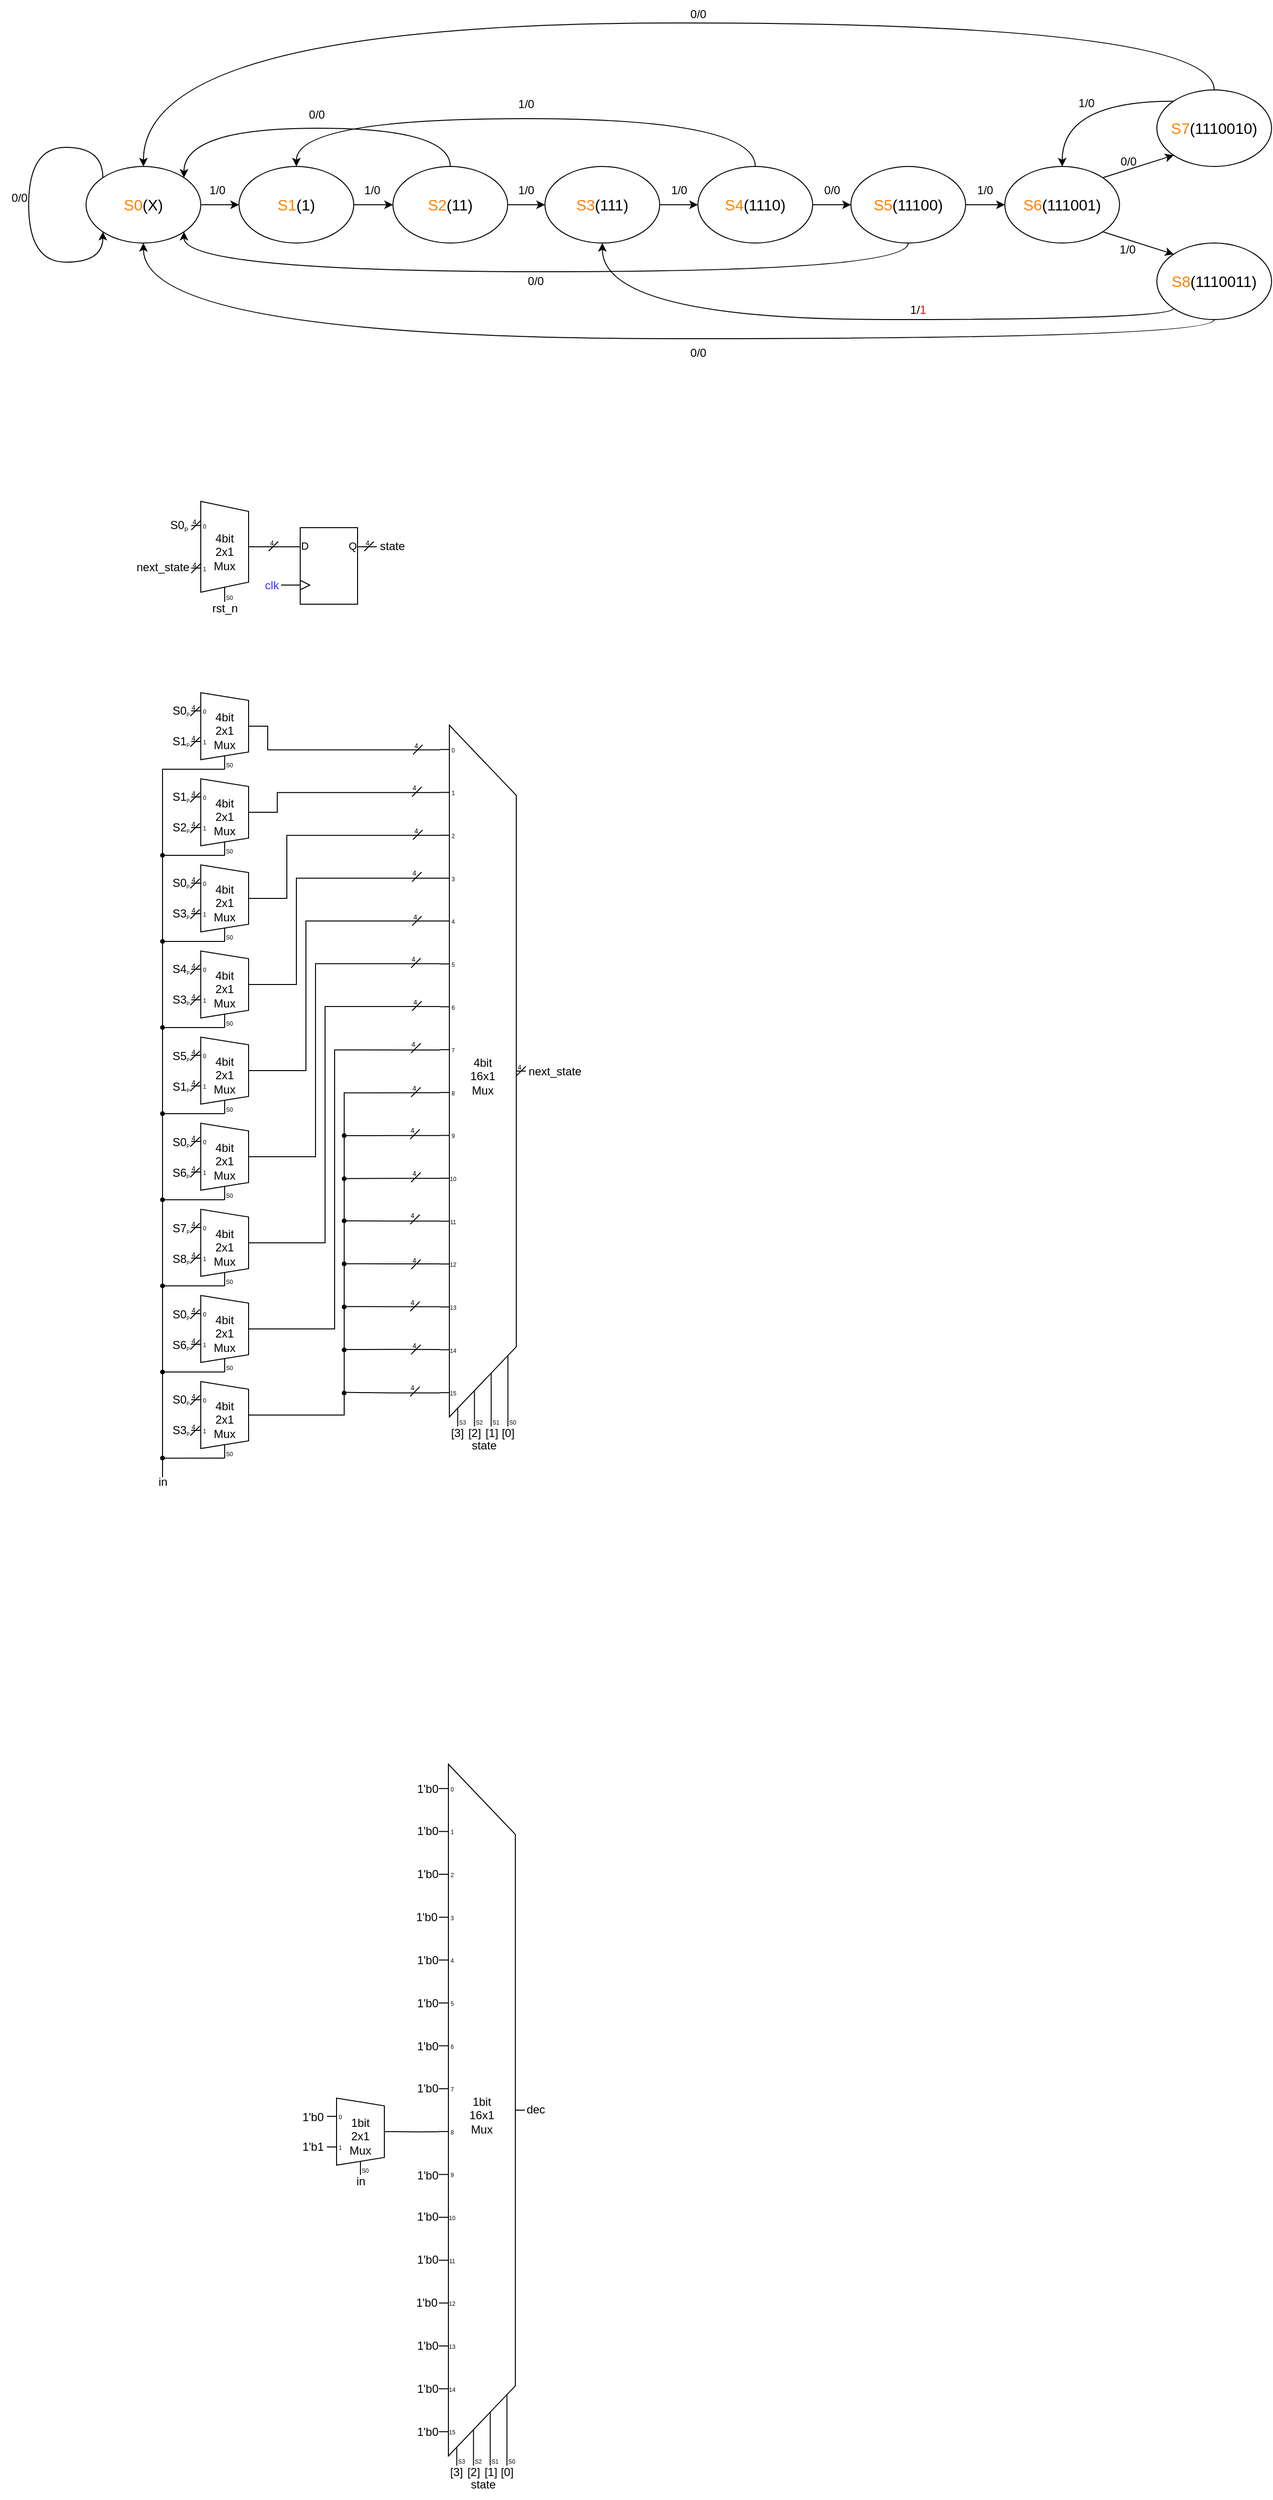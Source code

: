 <mxfile version="24.7.8">
  <diagram name="Page-1" id="MByKMeEt-2IV4hnGMTNG">
    <mxGraphModel dx="1744" dy="2345" grid="1" gridSize="10" guides="1" tooltips="1" connect="1" arrows="1" fold="1" page="1" pageScale="1" pageWidth="827" pageHeight="1169" math="0" shadow="0">
      <root>
        <mxCell id="0" />
        <mxCell id="1" parent="0" />
        <mxCell id="zpII4Fj_1cz_GaKxQMC_-45" value="in" style="text;html=1;align=center;verticalAlign=middle;resizable=0;points=[];autosize=1;strokeColor=none;fillColor=none;" parent="1" vertex="1">
          <mxGeometry x="185" y="1250" width="30" height="30" as="geometry" />
        </mxCell>
        <mxCell id="zpII4Fj_1cz_GaKxQMC_-1" value="" style="verticalLabelPosition=bottom;shadow=0;dashed=0;align=center;html=1;verticalAlign=top;shape=stencil(rVXBjoMgEP0aj7uxEG2vu269N9kfQEuVFIEgte3fL4hNiorauokeeAPz3gwzQwCTukQCByBEtcC5CuBPAECDJEEZ1TDQltKCu9AuGaqwRfQf/t7b0ykl4iOlXNg9tZL8jK/kqLrDhJVYEmWtV4ttwtYj3Afhl0bNB5OcM6Z1EM5qx/Jk184RYaovxXgWmqTCCkuLdopvzurerT5BZIEApK9Q7d+g2r5HdVhAtVkYFUw04ssuTDKUnwvJL+w4KlCa2hiUQneRsauoH/2EHg8rTE5c4gk5J0KprbGJpApkqm9geJgr3mDfjflEux4oYdgb9jIXUyLi9SKWuXBF7NanouvsVbnoRRJNdtC4DPj/+ZzpY417qk4P2rl6VfhmegxRUjBLl2Nmuv4xUp1R1zzty7hSvHKbMHJvYEb4Qu7DIu7tC9wjiQVxod+h796oGEyEFrWvVwv8AQ==);strokeColor=default;strokeWidth=1;fontFamily=Helvetica;fontSize=12;fontColor=default;fillColor=default;noLabel=0;movableLabel=0;" parent="1" vertex="1">
          <mxGeometry x="324" y="267.5" width="100" height="80" as="geometry" />
        </mxCell>
        <mxCell id="zpII4Fj_1cz_GaKxQMC_-2" value="4bit&lt;div&gt;2x1&lt;br&gt;Mux&lt;/div&gt;" style="shadow=0;dashed=0;align=center;html=1;strokeWidth=1;shape=mxgraph.electrical.abstract.mux2;whiteSpace=wrap;strokeColor=default;verticalAlign=middle;fontFamily=Helvetica;fontSize=12;fontColor=default;fillColor=default;" parent="1" vertex="1">
          <mxGeometry x="230" y="240" width="70" height="105" as="geometry" />
        </mxCell>
        <mxCell id="zpII4Fj_1cz_GaKxQMC_-3" style="edgeStyle=orthogonalEdgeStyle;rounded=0;orthogonalLoop=1;jettySize=auto;html=1;exitX=0;exitY=0.25;exitDx=0;exitDy=0;exitPerimeter=0;entryX=1;entryY=0.5;entryDx=0;entryDy=-5;entryPerimeter=0;fontFamily=Helvetica;fontSize=12;fontColor=default;endArrow=none;endFill=0;startArrow=none;startFill=0;" parent="1" source="zpII4Fj_1cz_GaKxQMC_-1" target="zpII4Fj_1cz_GaKxQMC_-2" edge="1">
          <mxGeometry relative="1" as="geometry" />
        </mxCell>
        <mxCell id="zpII4Fj_1cz_GaKxQMC_-4" value="&lt;font color=&quot;#3333ff&quot;&gt;clk&lt;/font&gt;" style="text;html=1;align=center;verticalAlign=middle;resizable=0;points=[];autosize=1;strokeColor=none;fillColor=none;fontFamily=Helvetica;fontSize=12;fontColor=default;" parent="1" vertex="1">
          <mxGeometry x="294" y="313" width="40" height="30" as="geometry" />
        </mxCell>
        <mxCell id="zpII4Fj_1cz_GaKxQMC_-5" value="state" style="text;html=1;align=center;verticalAlign=middle;resizable=0;points=[];autosize=1;strokeColor=none;fillColor=none;fontFamily=Helvetica;fontSize=12;fontColor=default;" parent="1" vertex="1">
          <mxGeometry x="415" y="271.5" width="50" height="30" as="geometry" />
        </mxCell>
        <mxCell id="zpII4Fj_1cz_GaKxQMC_-6" value="rst_n" style="text;html=1;align=center;verticalAlign=middle;resizable=0;points=[];autosize=1;strokeColor=none;fillColor=none;fontFamily=Helvetica;fontSize=12;fontColor=default;" parent="1" vertex="1">
          <mxGeometry x="240" y="336.5" width="50" height="30" as="geometry" />
        </mxCell>
        <mxCell id="zpII4Fj_1cz_GaKxQMC_-7" value="S0&lt;sub&gt;&lt;font style=&quot;font-size: 6px;&quot;&gt;P&lt;/font&gt;&lt;/sub&gt;" style="text;html=1;align=center;verticalAlign=middle;resizable=0;points=[];autosize=1;strokeColor=none;fillColor=none;fontFamily=Helvetica;fontSize=12;fontColor=default;" parent="1" vertex="1">
          <mxGeometry x="197" y="250.5" width="40" height="30" as="geometry" />
        </mxCell>
        <mxCell id="zpII4Fj_1cz_GaKxQMC_-8" value="next_state" style="text;html=1;align=center;verticalAlign=middle;resizable=0;points=[];autosize=1;strokeColor=none;fillColor=none;fontFamily=Helvetica;fontSize=12;fontColor=default;" parent="1" vertex="1">
          <mxGeometry x="160" y="293.5" width="80" height="30" as="geometry" />
        </mxCell>
        <mxCell id="zpII4Fj_1cz_GaKxQMC_-9" value="" style="group" parent="1" vertex="1" connectable="0">
          <mxGeometry x="218" y="244.5" width="30" height="30" as="geometry" />
        </mxCell>
        <mxCell id="zpII4Fj_1cz_GaKxQMC_-10" value="" style="endArrow=none;html=1;rounded=0;fontFamily=Helvetica;fontSize=12;fontColor=default;" parent="zpII4Fj_1cz_GaKxQMC_-9" edge="1">
          <mxGeometry width="50" height="50" relative="1" as="geometry">
            <mxPoint x="12" y="25.5" as="sourcePoint" />
            <mxPoint x="22" y="15.5" as="targetPoint" />
          </mxGeometry>
        </mxCell>
        <mxCell id="zpII4Fj_1cz_GaKxQMC_-11" value="&lt;font style=&quot;font-size: 7px;&quot;&gt;4&lt;/font&gt;" style="text;html=1;align=center;verticalAlign=middle;resizable=1;points=[];autosize=1;strokeColor=none;fillColor=none;fontFamily=Helvetica;fontSize=12;fontColor=default;movable=1;rotatable=1;deletable=1;editable=1;locked=0;connectable=1;" parent="zpII4Fj_1cz_GaKxQMC_-9" vertex="1">
          <mxGeometry width="30" height="30" as="geometry" />
        </mxCell>
        <mxCell id="zpII4Fj_1cz_GaKxQMC_-12" value="" style="group" parent="1" vertex="1" connectable="0">
          <mxGeometry x="218" y="289.5" width="30" height="30" as="geometry" />
        </mxCell>
        <mxCell id="zpII4Fj_1cz_GaKxQMC_-13" value="" style="endArrow=none;html=1;rounded=0;fontFamily=Helvetica;fontSize=12;fontColor=default;" parent="zpII4Fj_1cz_GaKxQMC_-12" edge="1">
          <mxGeometry width="50" height="50" relative="1" as="geometry">
            <mxPoint x="12" y="25.5" as="sourcePoint" />
            <mxPoint x="22" y="15.5" as="targetPoint" />
          </mxGeometry>
        </mxCell>
        <mxCell id="zpII4Fj_1cz_GaKxQMC_-14" value="&lt;font style=&quot;font-size: 7px;&quot;&gt;4&lt;/font&gt;" style="text;html=1;align=center;verticalAlign=middle;resizable=1;points=[];autosize=1;strokeColor=none;fillColor=none;fontFamily=Helvetica;fontSize=12;fontColor=default;movable=1;rotatable=1;deletable=1;editable=1;locked=0;connectable=1;" parent="zpII4Fj_1cz_GaKxQMC_-12" vertex="1">
          <mxGeometry width="30" height="30" as="geometry" />
        </mxCell>
        <mxCell id="zpII4Fj_1cz_GaKxQMC_-15" value="" style="group" parent="1" vertex="1" connectable="0">
          <mxGeometry x="299" y="266.5" width="30" height="30" as="geometry" />
        </mxCell>
        <mxCell id="zpII4Fj_1cz_GaKxQMC_-16" value="" style="endArrow=none;html=1;rounded=0;fontFamily=Helvetica;fontSize=12;fontColor=default;" parent="zpII4Fj_1cz_GaKxQMC_-15" edge="1">
          <mxGeometry width="50" height="50" relative="1" as="geometry">
            <mxPoint x="12" y="25.5" as="sourcePoint" />
            <mxPoint x="22" y="15.5" as="targetPoint" />
          </mxGeometry>
        </mxCell>
        <mxCell id="zpII4Fj_1cz_GaKxQMC_-17" value="&lt;span style=&quot;font-size: 7px;&quot;&gt;4&lt;/span&gt;" style="text;html=1;align=center;verticalAlign=middle;resizable=1;points=[];autosize=1;strokeColor=none;fillColor=none;fontFamily=Helvetica;fontSize=12;fontColor=default;movable=1;rotatable=1;deletable=1;editable=1;locked=0;connectable=1;" parent="zpII4Fj_1cz_GaKxQMC_-15" vertex="1">
          <mxGeometry width="30" height="30" as="geometry" />
        </mxCell>
        <mxCell id="zpII4Fj_1cz_GaKxQMC_-18" value="" style="group" parent="1" vertex="1" connectable="0">
          <mxGeometry x="399" y="266.5" width="30" height="30" as="geometry" />
        </mxCell>
        <mxCell id="zpII4Fj_1cz_GaKxQMC_-19" value="" style="endArrow=none;html=1;rounded=0;fontFamily=Helvetica;fontSize=12;fontColor=default;" parent="zpII4Fj_1cz_GaKxQMC_-18" edge="1">
          <mxGeometry width="50" height="50" relative="1" as="geometry">
            <mxPoint x="12" y="25.5" as="sourcePoint" />
            <mxPoint x="22" y="15.5" as="targetPoint" />
          </mxGeometry>
        </mxCell>
        <mxCell id="zpII4Fj_1cz_GaKxQMC_-20" value="&lt;font style=&quot;font-size: 7px;&quot;&gt;4&lt;/font&gt;" style="text;html=1;align=center;verticalAlign=middle;resizable=1;points=[];autosize=1;strokeColor=none;fillColor=none;fontFamily=Helvetica;fontSize=12;fontColor=default;movable=1;rotatable=1;deletable=1;editable=1;locked=0;connectable=1;" parent="zpII4Fj_1cz_GaKxQMC_-18" vertex="1">
          <mxGeometry width="30" height="30" as="geometry" />
        </mxCell>
        <mxCell id="zpII4Fj_1cz_GaKxQMC_-37" style="edgeStyle=orthogonalEdgeStyle;rounded=0;orthogonalLoop=1;jettySize=auto;html=1;exitX=0.357;exitY=1;exitDx=10;exitDy=0;exitPerimeter=0;endArrow=none;endFill=0;" parent="1" source="zpII4Fj_1cz_GaKxQMC_-21" edge="1">
          <mxGeometry relative="1" as="geometry">
            <mxPoint x="200" y="1260" as="targetPoint" />
            <Array as="points">
              <mxPoint x="200" y="520" />
            </Array>
          </mxGeometry>
        </mxCell>
        <mxCell id="zpII4Fj_1cz_GaKxQMC_-21" value="4bit&lt;div&gt;2x1&lt;br&gt;Mux&lt;/div&gt;" style="shadow=0;dashed=0;align=center;html=1;strokeWidth=1;shape=mxgraph.electrical.abstract.mux2;whiteSpace=wrap;strokeColor=default;verticalAlign=middle;fontFamily=Helvetica;fontSize=12;fontColor=default;fillColor=default;" parent="1" vertex="1">
          <mxGeometry x="230" y="440" width="70" height="80" as="geometry" />
        </mxCell>
        <mxCell id="zpII4Fj_1cz_GaKxQMC_-38" style="rounded=0;orthogonalLoop=1;jettySize=auto;html=1;exitX=0.357;exitY=1;exitDx=10;exitDy=0;exitPerimeter=0;endArrow=none;endFill=0;startArrow=none;startFill=0;" parent="1" source="zpII4Fj_1cz_GaKxQMC_-29" edge="1">
          <mxGeometry relative="1" as="geometry">
            <mxPoint x="200" y="610" as="targetPoint" />
          </mxGeometry>
        </mxCell>
        <mxCell id="zpII4Fj_1cz_GaKxQMC_-29" value="4bit&lt;div&gt;2x1&lt;br&gt;Mux&lt;/div&gt;" style="shadow=0;dashed=0;align=center;html=1;strokeWidth=1;shape=mxgraph.electrical.abstract.mux2;whiteSpace=wrap;strokeColor=default;verticalAlign=middle;fontFamily=Helvetica;fontSize=12;fontColor=default;fillColor=default;" parent="1" vertex="1">
          <mxGeometry x="230" y="530" width="70" height="80" as="geometry" />
        </mxCell>
        <mxCell id="zpII4Fj_1cz_GaKxQMC_-39" style="rounded=0;orthogonalLoop=1;jettySize=auto;html=1;exitX=0.357;exitY=1;exitDx=10;exitDy=0;exitPerimeter=0;endArrow=none;endFill=0;" parent="1" source="zpII4Fj_1cz_GaKxQMC_-30" edge="1">
          <mxGeometry relative="1" as="geometry">
            <mxPoint x="200" y="700" as="targetPoint" />
          </mxGeometry>
        </mxCell>
        <mxCell id="zpII4Fj_1cz_GaKxQMC_-30" value="4bit&lt;div&gt;2x1&lt;br&gt;Mux&lt;/div&gt;" style="shadow=0;dashed=0;align=center;html=1;strokeWidth=1;shape=mxgraph.electrical.abstract.mux2;whiteSpace=wrap;strokeColor=default;verticalAlign=middle;fontFamily=Helvetica;fontSize=12;fontColor=default;fillColor=default;" parent="1" vertex="1">
          <mxGeometry x="230" y="620" width="70" height="80" as="geometry" />
        </mxCell>
        <mxCell id="zpII4Fj_1cz_GaKxQMC_-40" style="rounded=0;orthogonalLoop=1;jettySize=auto;html=1;exitX=0.357;exitY=1;exitDx=10;exitDy=0;exitPerimeter=0;endArrow=none;endFill=0;" parent="1" source="zpII4Fj_1cz_GaKxQMC_-31" edge="1">
          <mxGeometry relative="1" as="geometry">
            <mxPoint x="200" y="790" as="targetPoint" />
          </mxGeometry>
        </mxCell>
        <mxCell id="zpII4Fj_1cz_GaKxQMC_-31" value="4bit&lt;div&gt;2x1&lt;br&gt;Mux&lt;/div&gt;" style="shadow=0;dashed=0;align=center;html=1;strokeWidth=1;shape=mxgraph.electrical.abstract.mux2;whiteSpace=wrap;strokeColor=default;verticalAlign=middle;fontFamily=Helvetica;fontSize=12;fontColor=default;fillColor=default;" parent="1" vertex="1">
          <mxGeometry x="230" y="710" width="70" height="80" as="geometry" />
        </mxCell>
        <mxCell id="zpII4Fj_1cz_GaKxQMC_-41" style="rounded=0;orthogonalLoop=1;jettySize=auto;html=1;exitX=0.357;exitY=1;exitDx=10;exitDy=0;exitPerimeter=0;endArrow=none;endFill=0;" parent="1" source="zpII4Fj_1cz_GaKxQMC_-32" edge="1">
          <mxGeometry relative="1" as="geometry">
            <mxPoint x="200" y="880" as="targetPoint" />
          </mxGeometry>
        </mxCell>
        <mxCell id="zpII4Fj_1cz_GaKxQMC_-32" value="4bit&lt;div&gt;2x1&lt;br&gt;Mux&lt;/div&gt;" style="shadow=0;dashed=0;align=center;html=1;strokeWidth=1;shape=mxgraph.electrical.abstract.mux2;whiteSpace=wrap;strokeColor=default;verticalAlign=middle;fontFamily=Helvetica;fontSize=12;fontColor=default;fillColor=default;" parent="1" vertex="1">
          <mxGeometry x="230" y="800" width="70" height="80" as="geometry" />
        </mxCell>
        <mxCell id="zpII4Fj_1cz_GaKxQMC_-42" style="rounded=0;orthogonalLoop=1;jettySize=auto;html=1;exitX=0.357;exitY=1;exitDx=10;exitDy=0;exitPerimeter=0;endArrow=none;endFill=0;" parent="1" source="zpII4Fj_1cz_GaKxQMC_-33" edge="1">
          <mxGeometry relative="1" as="geometry">
            <mxPoint x="200" y="970" as="targetPoint" />
          </mxGeometry>
        </mxCell>
        <mxCell id="zpII4Fj_1cz_GaKxQMC_-33" value="4bit&lt;div&gt;2x1&lt;br&gt;Mux&lt;/div&gt;" style="shadow=0;dashed=0;align=center;html=1;strokeWidth=1;shape=mxgraph.electrical.abstract.mux2;whiteSpace=wrap;strokeColor=default;verticalAlign=middle;fontFamily=Helvetica;fontSize=12;fontColor=default;fillColor=default;" parent="1" vertex="1">
          <mxGeometry x="230" y="890" width="70" height="80" as="geometry" />
        </mxCell>
        <mxCell id="zpII4Fj_1cz_GaKxQMC_-43" style="rounded=0;orthogonalLoop=1;jettySize=auto;html=1;exitX=0.357;exitY=1;exitDx=10;exitDy=0;exitPerimeter=0;endArrow=none;endFill=0;" parent="1" source="zpII4Fj_1cz_GaKxQMC_-34" edge="1">
          <mxGeometry relative="1" as="geometry">
            <mxPoint x="200" y="1060" as="targetPoint" />
          </mxGeometry>
        </mxCell>
        <mxCell id="zpII4Fj_1cz_GaKxQMC_-34" value="4bit&lt;div&gt;2x1&lt;br&gt;Mux&lt;/div&gt;" style="shadow=0;dashed=0;align=center;html=1;strokeWidth=1;shape=mxgraph.electrical.abstract.mux2;whiteSpace=wrap;strokeColor=default;verticalAlign=middle;fontFamily=Helvetica;fontSize=12;fontColor=default;fillColor=default;" parent="1" vertex="1">
          <mxGeometry x="230" y="980" width="70" height="80" as="geometry" />
        </mxCell>
        <mxCell id="zpII4Fj_1cz_GaKxQMC_-44" style="rounded=0;orthogonalLoop=1;jettySize=auto;html=1;exitX=0.357;exitY=1;exitDx=10;exitDy=0;exitPerimeter=0;endArrow=none;endFill=0;" parent="1" source="zpII4Fj_1cz_GaKxQMC_-35" edge="1">
          <mxGeometry relative="1" as="geometry">
            <mxPoint x="200" y="1150" as="targetPoint" />
          </mxGeometry>
        </mxCell>
        <mxCell id="zpII4Fj_1cz_GaKxQMC_-35" value="4bit&lt;div&gt;2x1&lt;br&gt;Mux&lt;/div&gt;" style="shadow=0;dashed=0;align=center;html=1;strokeWidth=1;shape=mxgraph.electrical.abstract.mux2;whiteSpace=wrap;strokeColor=default;verticalAlign=middle;fontFamily=Helvetica;fontSize=12;fontColor=default;fillColor=default;" parent="1" vertex="1">
          <mxGeometry x="230" y="1070" width="70" height="80" as="geometry" />
        </mxCell>
        <mxCell id="zpII4Fj_1cz_GaKxQMC_-83" style="edgeStyle=orthogonalEdgeStyle;rounded=0;orthogonalLoop=1;jettySize=auto;html=1;exitX=0;exitY=0.581;exitDx=0;exitDy=3;exitPerimeter=0;endArrow=none;endFill=0;" parent="1" source="zpII4Fj_1cz_GaKxQMC_-36" edge="1">
          <mxGeometry relative="1" as="geometry">
            <mxPoint x="390" y="903.034" as="targetPoint" />
          </mxGeometry>
        </mxCell>
        <mxCell id="zpII4Fj_1cz_GaKxQMC_-84" style="edgeStyle=orthogonalEdgeStyle;rounded=0;orthogonalLoop=1;jettySize=auto;html=1;exitX=0;exitY=0.642;exitDx=0;exitDy=3;exitPerimeter=0;endArrow=none;endFill=0;" parent="1" source="zpII4Fj_1cz_GaKxQMC_-36" edge="1">
          <mxGeometry relative="1" as="geometry">
            <mxPoint x="390" y="947.862" as="targetPoint" />
          </mxGeometry>
        </mxCell>
        <mxCell id="zpII4Fj_1cz_GaKxQMC_-86" style="edgeStyle=orthogonalEdgeStyle;rounded=0;orthogonalLoop=1;jettySize=auto;html=1;exitX=0;exitY=0.703;exitDx=0;exitDy=3;exitPerimeter=0;endArrow=none;endFill=0;" parent="1" source="zpII4Fj_1cz_GaKxQMC_-36" edge="1">
          <mxGeometry relative="1" as="geometry">
            <mxPoint x="390" y="992" as="targetPoint" />
          </mxGeometry>
        </mxCell>
        <mxCell id="zpII4Fj_1cz_GaKxQMC_-87" style="edgeStyle=orthogonalEdgeStyle;rounded=0;orthogonalLoop=1;jettySize=auto;html=1;exitX=0;exitY=0.764;exitDx=0;exitDy=3;exitPerimeter=0;endArrow=none;endFill=0;" parent="1" source="zpII4Fj_1cz_GaKxQMC_-36" edge="1">
          <mxGeometry relative="1" as="geometry">
            <mxPoint x="390" y="1036.828" as="targetPoint" />
          </mxGeometry>
        </mxCell>
        <mxCell id="zpII4Fj_1cz_GaKxQMC_-88" style="edgeStyle=orthogonalEdgeStyle;rounded=0;orthogonalLoop=1;jettySize=auto;html=1;exitX=0;exitY=0.825;exitDx=0;exitDy=3;exitPerimeter=0;endArrow=none;endFill=0;" parent="1" source="zpII4Fj_1cz_GaKxQMC_-36" edge="1">
          <mxGeometry relative="1" as="geometry">
            <mxPoint x="390" y="1081.655" as="targetPoint" />
          </mxGeometry>
        </mxCell>
        <mxCell id="zpII4Fj_1cz_GaKxQMC_-89" style="edgeStyle=orthogonalEdgeStyle;rounded=0;orthogonalLoop=1;jettySize=auto;html=1;exitX=0;exitY=0.886;exitDx=0;exitDy=3;exitPerimeter=0;endArrow=none;endFill=0;" parent="1" source="zpII4Fj_1cz_GaKxQMC_-36" edge="1">
          <mxGeometry relative="1" as="geometry">
            <mxPoint x="390" y="1126.483" as="targetPoint" />
          </mxGeometry>
        </mxCell>
        <mxCell id="zpII4Fj_1cz_GaKxQMC_-90" style="edgeStyle=orthogonalEdgeStyle;rounded=0;orthogonalLoop=1;jettySize=auto;html=1;exitX=0;exitY=0.948;exitDx=0;exitDy=3;exitPerimeter=0;endArrow=none;endFill=0;" parent="1" source="zpII4Fj_1cz_GaKxQMC_-36" edge="1">
          <mxGeometry relative="1" as="geometry">
            <mxPoint x="390" y="1171.31" as="targetPoint" />
          </mxGeometry>
        </mxCell>
        <mxCell id="zpII4Fj_1cz_GaKxQMC_-36" value="&lt;div&gt;4bit&lt;/div&gt;16x1&lt;br&gt;Mux" style="shadow=0;dashed=0;align=center;html=1;strokeWidth=1;shape=mxgraph.electrical.abstract.mux2;whiteSpace=wrap;selectorPins=4;overflow=visible;fillOpacity=100;labelPadding=0;noLabel=0;snapToPoint=0;metaEdit=0;backgroundOutline=0;movableLabel=1;comic=0;enumerate=0;" parent="1" vertex="1">
          <mxGeometry x="490" y="474" width="90" height="733" as="geometry" />
        </mxCell>
        <mxCell id="zpII4Fj_1cz_GaKxQMC_-46" value="S0&lt;font style=&quot;font-size: 6px;&quot;&gt;&lt;sub&gt;P&lt;/sub&gt;&lt;/font&gt;" style="text;html=1;align=center;verticalAlign=middle;resizable=0;points=[];autosize=1;strokeColor=none;fillColor=none;" parent="1" vertex="1">
          <mxGeometry x="199" y="444" width="40" height="30" as="geometry" />
        </mxCell>
        <mxCell id="zpII4Fj_1cz_GaKxQMC_-47" value="S1&lt;font style=&quot;font-size: 6px;&quot;&gt;&lt;sub&gt;P&lt;/sub&gt;&lt;/font&gt;" style="text;html=1;align=center;verticalAlign=middle;resizable=0;points=[];autosize=1;strokeColor=none;fillColor=none;" parent="1" vertex="1">
          <mxGeometry x="199" y="476" width="40" height="30" as="geometry" />
        </mxCell>
        <mxCell id="zpII4Fj_1cz_GaKxQMC_-48" value="S1&lt;font style=&quot;font-size: 6px;&quot;&gt;&lt;sub&gt;P&lt;/sub&gt;&lt;/font&gt;" style="text;html=1;align=center;verticalAlign=middle;resizable=0;points=[];autosize=1;strokeColor=none;fillColor=none;" parent="1" vertex="1">
          <mxGeometry x="199" y="534" width="40" height="30" as="geometry" />
        </mxCell>
        <mxCell id="zpII4Fj_1cz_GaKxQMC_-49" value="S2&lt;font style=&quot;font-size: 6px;&quot;&gt;&lt;sub&gt;P&lt;/sub&gt;&lt;/font&gt;" style="text;html=1;align=center;verticalAlign=middle;resizable=0;points=[];autosize=1;strokeColor=none;fillColor=none;" parent="1" vertex="1">
          <mxGeometry x="199" y="566" width="40" height="30" as="geometry" />
        </mxCell>
        <mxCell id="zpII4Fj_1cz_GaKxQMC_-50" value="S0&lt;font style=&quot;font-size: 6px;&quot;&gt;&lt;sub&gt;P&lt;/sub&gt;&lt;/font&gt;" style="text;html=1;align=center;verticalAlign=middle;resizable=0;points=[];autosize=1;strokeColor=none;fillColor=none;" parent="1" vertex="1">
          <mxGeometry x="199" y="624" width="40" height="30" as="geometry" />
        </mxCell>
        <mxCell id="zpII4Fj_1cz_GaKxQMC_-51" value="S3&lt;font style=&quot;font-size: 6px;&quot;&gt;&lt;sub&gt;P&lt;/sub&gt;&lt;/font&gt;" style="text;html=1;align=center;verticalAlign=middle;resizable=0;points=[];autosize=1;strokeColor=none;fillColor=none;" parent="1" vertex="1">
          <mxGeometry x="199" y="656" width="40" height="30" as="geometry" />
        </mxCell>
        <mxCell id="zpII4Fj_1cz_GaKxQMC_-52" value="S4&lt;font style=&quot;font-size: 6px;&quot;&gt;&lt;sub&gt;P&lt;/sub&gt;&lt;/font&gt;" style="text;html=1;align=center;verticalAlign=middle;resizable=0;points=[];autosize=1;strokeColor=none;fillColor=none;" parent="1" vertex="1">
          <mxGeometry x="199" y="714" width="40" height="30" as="geometry" />
        </mxCell>
        <mxCell id="zpII4Fj_1cz_GaKxQMC_-53" value="S3&lt;font style=&quot;font-size: 6px;&quot;&gt;&lt;sub&gt;P&lt;/sub&gt;&lt;/font&gt;" style="text;html=1;align=center;verticalAlign=middle;resizable=0;points=[];autosize=1;strokeColor=none;fillColor=none;" parent="1" vertex="1">
          <mxGeometry x="199" y="746" width="40" height="30" as="geometry" />
        </mxCell>
        <mxCell id="zpII4Fj_1cz_GaKxQMC_-54" value="S5&lt;font style=&quot;font-size: 6px;&quot;&gt;&lt;sub&gt;P&lt;/sub&gt;&lt;/font&gt;" style="text;html=1;align=center;verticalAlign=middle;resizable=0;points=[];autosize=1;strokeColor=none;fillColor=none;" parent="1" vertex="1">
          <mxGeometry x="199" y="805" width="40" height="30" as="geometry" />
        </mxCell>
        <mxCell id="zpII4Fj_1cz_GaKxQMC_-55" value="S1&lt;font style=&quot;font-size: 6px;&quot;&gt;&lt;sub&gt;P&lt;/sub&gt;&lt;/font&gt;" style="text;html=1;align=center;verticalAlign=middle;resizable=0;points=[];autosize=1;strokeColor=none;fillColor=none;" parent="1" vertex="1">
          <mxGeometry x="199" y="837" width="40" height="30" as="geometry" />
        </mxCell>
        <mxCell id="zpII4Fj_1cz_GaKxQMC_-56" value="S0&lt;font style=&quot;font-size: 6px;&quot;&gt;&lt;sub&gt;P&lt;/sub&gt;&lt;/font&gt;" style="text;html=1;align=center;verticalAlign=middle;resizable=0;points=[];autosize=1;strokeColor=none;fillColor=none;" parent="1" vertex="1">
          <mxGeometry x="199" y="895" width="40" height="30" as="geometry" />
        </mxCell>
        <mxCell id="zpII4Fj_1cz_GaKxQMC_-57" value="S6&lt;font style=&quot;font-size: 6px;&quot;&gt;&lt;sub&gt;P&lt;/sub&gt;&lt;/font&gt;" style="text;html=1;align=center;verticalAlign=middle;resizable=0;points=[];autosize=1;strokeColor=none;fillColor=none;" parent="1" vertex="1">
          <mxGeometry x="199" y="927" width="40" height="30" as="geometry" />
        </mxCell>
        <mxCell id="zpII4Fj_1cz_GaKxQMC_-58" value="S7&lt;font style=&quot;font-size: 6px;&quot;&gt;&lt;sub&gt;P&lt;/sub&gt;&lt;/font&gt;" style="text;html=1;align=center;verticalAlign=middle;resizable=0;points=[];autosize=1;strokeColor=none;fillColor=none;" parent="1" vertex="1">
          <mxGeometry x="199" y="985" width="40" height="30" as="geometry" />
        </mxCell>
        <mxCell id="zpII4Fj_1cz_GaKxQMC_-59" value="S8&lt;font style=&quot;font-size: 6px;&quot;&gt;&lt;sub&gt;P&lt;/sub&gt;&lt;/font&gt;" style="text;html=1;align=center;verticalAlign=middle;resizable=0;points=[];autosize=1;strokeColor=none;fillColor=none;" parent="1" vertex="1">
          <mxGeometry x="199" y="1017" width="40" height="30" as="geometry" />
        </mxCell>
        <mxCell id="zpII4Fj_1cz_GaKxQMC_-60" value="S0&lt;font style=&quot;font-size: 6px;&quot;&gt;&lt;sub&gt;P&lt;/sub&gt;&lt;/font&gt;" style="text;html=1;align=center;verticalAlign=middle;resizable=0;points=[];autosize=1;strokeColor=none;fillColor=none;" parent="1" vertex="1">
          <mxGeometry x="199" y="1075" width="40" height="30" as="geometry" />
        </mxCell>
        <mxCell id="zpII4Fj_1cz_GaKxQMC_-61" value="S6&lt;font style=&quot;font-size: 6px;&quot;&gt;&lt;sub&gt;P&lt;/sub&gt;&lt;/font&gt;" style="text;html=1;align=center;verticalAlign=middle;resizable=0;points=[];autosize=1;strokeColor=none;fillColor=none;" parent="1" vertex="1">
          <mxGeometry x="199" y="1107" width="40" height="30" as="geometry" />
        </mxCell>
        <mxCell id="zpII4Fj_1cz_GaKxQMC_-63" style="rounded=0;orthogonalLoop=1;jettySize=auto;html=1;exitX=0.357;exitY=1;exitDx=10;exitDy=0;exitPerimeter=0;endArrow=none;endFill=0;" parent="1" source="zpII4Fj_1cz_GaKxQMC_-62" edge="1">
          <mxGeometry relative="1" as="geometry">
            <mxPoint x="200" y="1240.077" as="targetPoint" />
          </mxGeometry>
        </mxCell>
        <mxCell id="zpII4Fj_1cz_GaKxQMC_-62" value="4bit&lt;div&gt;2x1&lt;br&gt;Mux&lt;/div&gt;" style="shadow=0;dashed=0;align=center;html=1;strokeWidth=1;shape=mxgraph.electrical.abstract.mux2;whiteSpace=wrap;strokeColor=default;verticalAlign=middle;fontFamily=Helvetica;fontSize=12;fontColor=default;fillColor=default;" parent="1" vertex="1">
          <mxGeometry x="230" y="1160" width="70" height="80" as="geometry" />
        </mxCell>
        <mxCell id="zpII4Fj_1cz_GaKxQMC_-64" value="S0&lt;font style=&quot;font-size: 6px;&quot;&gt;&lt;sub&gt;P&lt;/sub&gt;&lt;/font&gt;" style="text;html=1;align=center;verticalAlign=middle;resizable=0;points=[];autosize=1;strokeColor=none;fillColor=none;" parent="1" vertex="1">
          <mxGeometry x="199" y="1164" width="40" height="30" as="geometry" />
        </mxCell>
        <mxCell id="zpII4Fj_1cz_GaKxQMC_-65" value="S3&lt;font style=&quot;font-size: 6px;&quot;&gt;&lt;sub&gt;P&lt;/sub&gt;&lt;/font&gt;" style="text;html=1;align=center;verticalAlign=middle;resizable=0;points=[];autosize=1;strokeColor=none;fillColor=none;" parent="1" vertex="1">
          <mxGeometry x="199" y="1196" width="40" height="30" as="geometry" />
        </mxCell>
        <mxCell id="zpII4Fj_1cz_GaKxQMC_-74" style="edgeStyle=orthogonalEdgeStyle;rounded=0;orthogonalLoop=1;jettySize=auto;html=1;exitX=1;exitY=0.5;exitDx=0;exitDy=-5;exitPerimeter=0;entryX=0;entryY=0.031;entryDx=0;entryDy=3;entryPerimeter=0;endArrow=none;endFill=0;" parent="1" source="zpII4Fj_1cz_GaKxQMC_-21" target="zpII4Fj_1cz_GaKxQMC_-36" edge="1">
          <mxGeometry relative="1" as="geometry">
            <Array as="points">
              <mxPoint x="310" y="475" />
              <mxPoint x="310" y="499" />
            </Array>
          </mxGeometry>
        </mxCell>
        <mxCell id="zpII4Fj_1cz_GaKxQMC_-75" style="edgeStyle=orthogonalEdgeStyle;rounded=0;orthogonalLoop=1;jettySize=auto;html=1;exitX=1;exitY=0.5;exitDx=0;exitDy=-5;exitPerimeter=0;entryX=0;entryY=0.092;entryDx=0;entryDy=3;entryPerimeter=0;endArrow=none;endFill=0;" parent="1" source="zpII4Fj_1cz_GaKxQMC_-29" target="zpII4Fj_1cz_GaKxQMC_-36" edge="1">
          <mxGeometry relative="1" as="geometry">
            <Array as="points">
              <mxPoint x="320" y="565" />
              <mxPoint x="320" y="544" />
            </Array>
          </mxGeometry>
        </mxCell>
        <mxCell id="zpII4Fj_1cz_GaKxQMC_-76" style="edgeStyle=orthogonalEdgeStyle;rounded=0;orthogonalLoop=1;jettySize=auto;html=1;exitX=1;exitY=0.5;exitDx=0;exitDy=-5;exitPerimeter=0;entryX=0;entryY=0.153;entryDx=0;entryDy=3;entryPerimeter=0;endArrow=none;endFill=0;" parent="1" source="zpII4Fj_1cz_GaKxQMC_-30" target="zpII4Fj_1cz_GaKxQMC_-36" edge="1">
          <mxGeometry relative="1" as="geometry">
            <Array as="points">
              <mxPoint x="330" y="655" />
              <mxPoint x="330" y="589" />
            </Array>
          </mxGeometry>
        </mxCell>
        <mxCell id="zpII4Fj_1cz_GaKxQMC_-77" style="edgeStyle=orthogonalEdgeStyle;rounded=0;orthogonalLoop=1;jettySize=auto;html=1;exitX=1;exitY=0.5;exitDx=0;exitDy=-5;exitPerimeter=0;entryX=0;entryY=0.214;entryDx=0;entryDy=3;entryPerimeter=0;endArrow=none;endFill=0;" parent="1" source="zpII4Fj_1cz_GaKxQMC_-31" target="zpII4Fj_1cz_GaKxQMC_-36" edge="1">
          <mxGeometry relative="1" as="geometry">
            <Array as="points">
              <mxPoint x="340" y="745" />
              <mxPoint x="340" y="634" />
            </Array>
          </mxGeometry>
        </mxCell>
        <mxCell id="zpII4Fj_1cz_GaKxQMC_-78" style="edgeStyle=orthogonalEdgeStyle;rounded=0;orthogonalLoop=1;jettySize=auto;html=1;exitX=1;exitY=0.5;exitDx=0;exitDy=-5;exitPerimeter=0;entryX=0;entryY=0.275;entryDx=0;entryDy=3;entryPerimeter=0;endArrow=none;endFill=0;" parent="1" source="zpII4Fj_1cz_GaKxQMC_-32" target="zpII4Fj_1cz_GaKxQMC_-36" edge="1">
          <mxGeometry relative="1" as="geometry">
            <Array as="points">
              <mxPoint x="350" y="835" />
              <mxPoint x="350" y="679" />
            </Array>
          </mxGeometry>
        </mxCell>
        <mxCell id="zpII4Fj_1cz_GaKxQMC_-79" style="edgeStyle=orthogonalEdgeStyle;rounded=0;orthogonalLoop=1;jettySize=auto;html=1;exitX=1;exitY=0.5;exitDx=0;exitDy=-5;exitPerimeter=0;entryX=0;entryY=0.336;entryDx=0;entryDy=3;entryPerimeter=0;endArrow=none;endFill=0;" parent="1" source="zpII4Fj_1cz_GaKxQMC_-33" target="zpII4Fj_1cz_GaKxQMC_-36" edge="1">
          <mxGeometry relative="1" as="geometry">
            <Array as="points">
              <mxPoint x="360" y="925" />
              <mxPoint x="360" y="724" />
            </Array>
          </mxGeometry>
        </mxCell>
        <mxCell id="zpII4Fj_1cz_GaKxQMC_-80" style="edgeStyle=orthogonalEdgeStyle;rounded=0;orthogonalLoop=1;jettySize=auto;html=1;exitX=1;exitY=0.5;exitDx=0;exitDy=-5;exitPerimeter=0;entryX=0;entryY=0.397;entryDx=0;entryDy=3;entryPerimeter=0;endArrow=none;endFill=0;" parent="1" source="zpII4Fj_1cz_GaKxQMC_-34" target="zpII4Fj_1cz_GaKxQMC_-36" edge="1">
          <mxGeometry relative="1" as="geometry">
            <Array as="points">
              <mxPoint x="370" y="1015" />
              <mxPoint x="370" y="768" />
            </Array>
          </mxGeometry>
        </mxCell>
        <mxCell id="zpII4Fj_1cz_GaKxQMC_-81" style="edgeStyle=orthogonalEdgeStyle;rounded=0;orthogonalLoop=1;jettySize=auto;html=1;exitX=1;exitY=0.5;exitDx=0;exitDy=-5;exitPerimeter=0;entryX=0;entryY=0.459;entryDx=0;entryDy=3;entryPerimeter=0;endArrow=none;endFill=0;" parent="1" source="zpII4Fj_1cz_GaKxQMC_-35" target="zpII4Fj_1cz_GaKxQMC_-36" edge="1">
          <mxGeometry relative="1" as="geometry">
            <Array as="points">
              <mxPoint x="380" y="1105" />
              <mxPoint x="380" y="813" />
            </Array>
          </mxGeometry>
        </mxCell>
        <mxCell id="zpII4Fj_1cz_GaKxQMC_-82" style="edgeStyle=orthogonalEdgeStyle;rounded=0;orthogonalLoop=1;jettySize=auto;html=1;exitX=1;exitY=0.5;exitDx=0;exitDy=-5;exitPerimeter=0;entryX=0;entryY=0.52;entryDx=0;entryDy=3;entryPerimeter=0;endArrow=none;endFill=0;" parent="1" source="zpII4Fj_1cz_GaKxQMC_-62" target="zpII4Fj_1cz_GaKxQMC_-36" edge="1">
          <mxGeometry relative="1" as="geometry">
            <Array as="points">
              <mxPoint x="390" y="1195" />
              <mxPoint x="390" y="858" />
            </Array>
          </mxGeometry>
        </mxCell>
        <mxCell id="zpII4Fj_1cz_GaKxQMC_-91" value="" style="ellipse;whiteSpace=wrap;html=1;aspect=fixed;shadow=0;dashed=0;strokeColor=default;strokeWidth=1;align=center;verticalAlign=top;fontFamily=Helvetica;fontSize=12;fontColor=default;fillColor=#000000;" parent="1" vertex="1">
          <mxGeometry x="198" y="1238" width="4" height="4" as="geometry" />
        </mxCell>
        <mxCell id="zpII4Fj_1cz_GaKxQMC_-92" value="" style="ellipse;whiteSpace=wrap;html=1;aspect=fixed;shadow=0;dashed=0;strokeColor=default;strokeWidth=1;align=center;verticalAlign=top;fontFamily=Helvetica;fontSize=12;fontColor=default;fillColor=#000000;" parent="1" vertex="1">
          <mxGeometry x="198" y="1148" width="4" height="4" as="geometry" />
        </mxCell>
        <mxCell id="zpII4Fj_1cz_GaKxQMC_-93" value="" style="ellipse;whiteSpace=wrap;html=1;aspect=fixed;shadow=0;dashed=0;strokeColor=default;strokeWidth=1;align=center;verticalAlign=top;fontFamily=Helvetica;fontSize=12;fontColor=default;fillColor=#000000;" parent="1" vertex="1">
          <mxGeometry x="198" y="1058" width="4" height="4" as="geometry" />
        </mxCell>
        <mxCell id="zpII4Fj_1cz_GaKxQMC_-94" value="" style="ellipse;whiteSpace=wrap;html=1;aspect=fixed;shadow=0;dashed=0;strokeColor=default;strokeWidth=1;align=center;verticalAlign=top;fontFamily=Helvetica;fontSize=12;fontColor=default;fillColor=#000000;" parent="1" vertex="1">
          <mxGeometry x="198" y="968" width="4" height="4" as="geometry" />
        </mxCell>
        <mxCell id="zpII4Fj_1cz_GaKxQMC_-95" value="" style="ellipse;whiteSpace=wrap;html=1;aspect=fixed;shadow=0;dashed=0;strokeColor=default;strokeWidth=1;align=center;verticalAlign=top;fontFamily=Helvetica;fontSize=12;fontColor=default;fillColor=#000000;" parent="1" vertex="1">
          <mxGeometry x="198" y="878" width="4" height="4" as="geometry" />
        </mxCell>
        <mxCell id="zpII4Fj_1cz_GaKxQMC_-96" value="" style="ellipse;whiteSpace=wrap;html=1;aspect=fixed;shadow=0;dashed=0;strokeColor=default;strokeWidth=1;align=center;verticalAlign=top;fontFamily=Helvetica;fontSize=12;fontColor=default;fillColor=#000000;" parent="1" vertex="1">
          <mxGeometry x="198" y="788" width="4" height="4" as="geometry" />
        </mxCell>
        <mxCell id="zpII4Fj_1cz_GaKxQMC_-97" value="" style="ellipse;whiteSpace=wrap;html=1;aspect=fixed;shadow=0;dashed=0;strokeColor=default;strokeWidth=1;align=center;verticalAlign=top;fontFamily=Helvetica;fontSize=12;fontColor=default;fillColor=#000000;" parent="1" vertex="1">
          <mxGeometry x="198" y="698" width="4" height="4" as="geometry" />
        </mxCell>
        <mxCell id="zpII4Fj_1cz_GaKxQMC_-98" value="" style="ellipse;whiteSpace=wrap;html=1;aspect=fixed;shadow=0;dashed=0;strokeColor=default;strokeWidth=1;align=center;verticalAlign=top;fontFamily=Helvetica;fontSize=12;fontColor=default;fillColor=#000000;" parent="1" vertex="1">
          <mxGeometry x="198" y="608" width="4" height="4" as="geometry" />
        </mxCell>
        <mxCell id="zpII4Fj_1cz_GaKxQMC_-99" value="" style="ellipse;whiteSpace=wrap;html=1;aspect=fixed;shadow=0;dashed=0;strokeColor=default;strokeWidth=1;align=center;verticalAlign=top;fontFamily=Helvetica;fontSize=12;fontColor=default;fillColor=#000000;" parent="1" vertex="1">
          <mxGeometry x="388" y="1170" width="4" height="4" as="geometry" />
        </mxCell>
        <mxCell id="zpII4Fj_1cz_GaKxQMC_-100" value="" style="ellipse;whiteSpace=wrap;html=1;aspect=fixed;shadow=0;dashed=0;strokeColor=default;strokeWidth=1;align=center;verticalAlign=top;fontFamily=Helvetica;fontSize=12;fontColor=default;fillColor=#000000;" parent="1" vertex="1">
          <mxGeometry x="388" y="1125" width="4" height="4" as="geometry" />
        </mxCell>
        <mxCell id="zpII4Fj_1cz_GaKxQMC_-101" value="" style="ellipse;whiteSpace=wrap;html=1;aspect=fixed;shadow=0;dashed=0;strokeColor=default;strokeWidth=1;align=center;verticalAlign=top;fontFamily=Helvetica;fontSize=12;fontColor=default;fillColor=#000000;" parent="1" vertex="1">
          <mxGeometry x="388" y="1080" width="4" height="4" as="geometry" />
        </mxCell>
        <mxCell id="zpII4Fj_1cz_GaKxQMC_-102" value="" style="ellipse;whiteSpace=wrap;html=1;aspect=fixed;shadow=0;dashed=0;strokeColor=default;strokeWidth=1;align=center;verticalAlign=top;fontFamily=Helvetica;fontSize=12;fontColor=default;fillColor=#000000;" parent="1" vertex="1">
          <mxGeometry x="388" y="1035" width="4" height="4" as="geometry" />
        </mxCell>
        <mxCell id="zpII4Fj_1cz_GaKxQMC_-103" value="" style="ellipse;whiteSpace=wrap;html=1;aspect=fixed;shadow=0;dashed=0;strokeColor=default;strokeWidth=1;align=center;verticalAlign=top;fontFamily=Helvetica;fontSize=12;fontColor=default;fillColor=#000000;" parent="1" vertex="1">
          <mxGeometry x="388" y="990" width="4" height="4" as="geometry" />
        </mxCell>
        <mxCell id="zpII4Fj_1cz_GaKxQMC_-104" value="" style="ellipse;whiteSpace=wrap;html=1;aspect=fixed;shadow=0;dashed=0;strokeColor=default;strokeWidth=1;align=center;verticalAlign=top;fontFamily=Helvetica;fontSize=12;fontColor=default;fillColor=#000000;" parent="1" vertex="1">
          <mxGeometry x="388" y="946" width="4" height="4" as="geometry" />
        </mxCell>
        <mxCell id="zpII4Fj_1cz_GaKxQMC_-105" value="" style="ellipse;whiteSpace=wrap;html=1;aspect=fixed;shadow=0;dashed=0;strokeColor=default;strokeWidth=1;align=center;verticalAlign=top;fontFamily=Helvetica;fontSize=12;fontColor=default;fillColor=#000000;" parent="1" vertex="1">
          <mxGeometry x="388" y="901" width="4" height="4" as="geometry" />
        </mxCell>
        <mxCell id="zpII4Fj_1cz_GaKxQMC_-106" value="state" style="text;html=1;align=center;verticalAlign=middle;resizable=0;points=[];autosize=1;strokeColor=none;fillColor=none;" parent="1" vertex="1">
          <mxGeometry x="511" y="1212" width="50" height="30" as="geometry" />
        </mxCell>
        <mxCell id="zpII4Fj_1cz_GaKxQMC_-107" value="[0]" style="text;html=1;align=center;verticalAlign=middle;resizable=0;points=[];autosize=1;strokeColor=none;fillColor=none;" parent="1" vertex="1">
          <mxGeometry x="541" y="1199" width="40" height="30" as="geometry" />
        </mxCell>
        <mxCell id="zpII4Fj_1cz_GaKxQMC_-108" value="[1]" style="text;html=1;align=center;verticalAlign=middle;resizable=0;points=[];autosize=1;strokeColor=none;fillColor=none;" parent="1" vertex="1">
          <mxGeometry x="524" y="1199" width="40" height="30" as="geometry" />
        </mxCell>
        <mxCell id="zpII4Fj_1cz_GaKxQMC_-109" value="[2]" style="text;html=1;align=center;verticalAlign=middle;resizable=0;points=[];autosize=1;strokeColor=none;fillColor=none;" parent="1" vertex="1">
          <mxGeometry x="506" y="1199" width="40" height="30" as="geometry" />
        </mxCell>
        <mxCell id="zpII4Fj_1cz_GaKxQMC_-110" value="[3]" style="text;html=1;align=center;verticalAlign=middle;resizable=0;points=[];autosize=1;strokeColor=none;fillColor=none;" parent="1" vertex="1">
          <mxGeometry x="488" y="1199" width="40" height="30" as="geometry" />
        </mxCell>
        <mxCell id="zpII4Fj_1cz_GaKxQMC_-111" value="" style="group" parent="1" vertex="1" connectable="0">
          <mxGeometry x="217" y="439" width="30" height="30" as="geometry" />
        </mxCell>
        <mxCell id="zpII4Fj_1cz_GaKxQMC_-112" value="" style="endArrow=none;html=1;rounded=0;fontFamily=Helvetica;fontSize=12;fontColor=default;" parent="zpII4Fj_1cz_GaKxQMC_-111" edge="1">
          <mxGeometry width="50" height="50" relative="1" as="geometry">
            <mxPoint x="12" y="25.5" as="sourcePoint" />
            <mxPoint x="22" y="15.5" as="targetPoint" />
          </mxGeometry>
        </mxCell>
        <mxCell id="zpII4Fj_1cz_GaKxQMC_-113" value="&lt;font style=&quot;font-size: 7px;&quot;&gt;4&lt;/font&gt;" style="text;html=1;align=center;verticalAlign=middle;resizable=1;points=[];autosize=1;strokeColor=none;fillColor=none;fontFamily=Helvetica;fontSize=12;fontColor=default;movable=1;rotatable=1;deletable=1;editable=1;locked=0;connectable=1;" parent="zpII4Fj_1cz_GaKxQMC_-111" vertex="1">
          <mxGeometry width="30" height="30" as="geometry" />
        </mxCell>
        <mxCell id="zpII4Fj_1cz_GaKxQMC_-114" value="" style="group" parent="1" vertex="1" connectable="0">
          <mxGeometry x="217" y="471" width="30" height="30" as="geometry" />
        </mxCell>
        <mxCell id="zpII4Fj_1cz_GaKxQMC_-115" value="" style="endArrow=none;html=1;rounded=0;fontFamily=Helvetica;fontSize=12;fontColor=default;" parent="zpII4Fj_1cz_GaKxQMC_-114" edge="1">
          <mxGeometry width="50" height="50" relative="1" as="geometry">
            <mxPoint x="12" y="25.5" as="sourcePoint" />
            <mxPoint x="22" y="15.5" as="targetPoint" />
          </mxGeometry>
        </mxCell>
        <mxCell id="zpII4Fj_1cz_GaKxQMC_-116" value="&lt;font style=&quot;font-size: 7px;&quot;&gt;4&lt;/font&gt;" style="text;html=1;align=center;verticalAlign=middle;resizable=1;points=[];autosize=1;strokeColor=none;fillColor=none;fontFamily=Helvetica;fontSize=12;fontColor=default;movable=1;rotatable=1;deletable=1;editable=1;locked=0;connectable=1;" parent="zpII4Fj_1cz_GaKxQMC_-114" vertex="1">
          <mxGeometry width="30" height="30" as="geometry" />
        </mxCell>
        <mxCell id="zpII4Fj_1cz_GaKxQMC_-117" value="" style="group" parent="1" vertex="1" connectable="0">
          <mxGeometry x="217" y="529" width="30" height="30" as="geometry" />
        </mxCell>
        <mxCell id="zpII4Fj_1cz_GaKxQMC_-118" value="" style="endArrow=none;html=1;rounded=0;fontFamily=Helvetica;fontSize=12;fontColor=default;" parent="zpII4Fj_1cz_GaKxQMC_-117" edge="1">
          <mxGeometry width="50" height="50" relative="1" as="geometry">
            <mxPoint x="12" y="25.5" as="sourcePoint" />
            <mxPoint x="22" y="15.5" as="targetPoint" />
          </mxGeometry>
        </mxCell>
        <mxCell id="zpII4Fj_1cz_GaKxQMC_-119" value="&lt;font style=&quot;font-size: 7px;&quot;&gt;4&lt;/font&gt;" style="text;html=1;align=center;verticalAlign=middle;resizable=1;points=[];autosize=1;strokeColor=none;fillColor=none;fontFamily=Helvetica;fontSize=12;fontColor=default;movable=1;rotatable=1;deletable=1;editable=1;locked=0;connectable=1;" parent="zpII4Fj_1cz_GaKxQMC_-117" vertex="1">
          <mxGeometry width="30" height="30" as="geometry" />
        </mxCell>
        <mxCell id="zpII4Fj_1cz_GaKxQMC_-120" value="" style="group" parent="1" vertex="1" connectable="0">
          <mxGeometry x="217" y="561" width="30" height="30" as="geometry" />
        </mxCell>
        <mxCell id="zpII4Fj_1cz_GaKxQMC_-121" value="" style="endArrow=none;html=1;rounded=0;fontFamily=Helvetica;fontSize=12;fontColor=default;" parent="zpII4Fj_1cz_GaKxQMC_-120" edge="1">
          <mxGeometry width="50" height="50" relative="1" as="geometry">
            <mxPoint x="12" y="25.5" as="sourcePoint" />
            <mxPoint x="22" y="15.5" as="targetPoint" />
          </mxGeometry>
        </mxCell>
        <mxCell id="zpII4Fj_1cz_GaKxQMC_-122" value="&lt;font style=&quot;font-size: 7px;&quot;&gt;4&lt;/font&gt;" style="text;html=1;align=center;verticalAlign=middle;resizable=1;points=[];autosize=1;strokeColor=none;fillColor=none;fontFamily=Helvetica;fontSize=12;fontColor=default;movable=1;rotatable=1;deletable=1;editable=1;locked=0;connectable=1;" parent="zpII4Fj_1cz_GaKxQMC_-120" vertex="1">
          <mxGeometry width="30" height="30" as="geometry" />
        </mxCell>
        <mxCell id="zpII4Fj_1cz_GaKxQMC_-123" value="" style="group" parent="1" vertex="1" connectable="0">
          <mxGeometry x="217" y="619" width="30" height="30" as="geometry" />
        </mxCell>
        <mxCell id="zpII4Fj_1cz_GaKxQMC_-124" value="" style="endArrow=none;html=1;rounded=0;fontFamily=Helvetica;fontSize=12;fontColor=default;" parent="zpII4Fj_1cz_GaKxQMC_-123" edge="1">
          <mxGeometry width="50" height="50" relative="1" as="geometry">
            <mxPoint x="12" y="25.5" as="sourcePoint" />
            <mxPoint x="22" y="15.5" as="targetPoint" />
          </mxGeometry>
        </mxCell>
        <mxCell id="zpII4Fj_1cz_GaKxQMC_-125" value="&lt;font style=&quot;font-size: 7px;&quot;&gt;4&lt;/font&gt;" style="text;html=1;align=center;verticalAlign=middle;resizable=1;points=[];autosize=1;strokeColor=none;fillColor=none;fontFamily=Helvetica;fontSize=12;fontColor=default;movable=1;rotatable=1;deletable=1;editable=1;locked=0;connectable=1;" parent="zpII4Fj_1cz_GaKxQMC_-123" vertex="1">
          <mxGeometry width="30" height="30" as="geometry" />
        </mxCell>
        <mxCell id="zpII4Fj_1cz_GaKxQMC_-126" value="" style="group" parent="1" vertex="1" connectable="0">
          <mxGeometry x="217" y="651" width="30" height="30" as="geometry" />
        </mxCell>
        <mxCell id="zpII4Fj_1cz_GaKxQMC_-127" value="" style="endArrow=none;html=1;rounded=0;fontFamily=Helvetica;fontSize=12;fontColor=default;" parent="zpII4Fj_1cz_GaKxQMC_-126" edge="1">
          <mxGeometry width="50" height="50" relative="1" as="geometry">
            <mxPoint x="12" y="25.5" as="sourcePoint" />
            <mxPoint x="22" y="15.5" as="targetPoint" />
          </mxGeometry>
        </mxCell>
        <mxCell id="zpII4Fj_1cz_GaKxQMC_-128" value="&lt;font style=&quot;font-size: 7px;&quot;&gt;4&lt;/font&gt;" style="text;html=1;align=center;verticalAlign=middle;resizable=1;points=[];autosize=1;strokeColor=none;fillColor=none;fontFamily=Helvetica;fontSize=12;fontColor=default;movable=1;rotatable=1;deletable=1;editable=1;locked=0;connectable=1;" parent="zpII4Fj_1cz_GaKxQMC_-126" vertex="1">
          <mxGeometry width="30" height="30" as="geometry" />
        </mxCell>
        <mxCell id="zpII4Fj_1cz_GaKxQMC_-129" value="" style="group" parent="1" vertex="1" connectable="0">
          <mxGeometry x="217" y="709" width="30" height="30" as="geometry" />
        </mxCell>
        <mxCell id="zpII4Fj_1cz_GaKxQMC_-130" value="" style="endArrow=none;html=1;rounded=0;fontFamily=Helvetica;fontSize=12;fontColor=default;" parent="zpII4Fj_1cz_GaKxQMC_-129" edge="1">
          <mxGeometry width="50" height="50" relative="1" as="geometry">
            <mxPoint x="12" y="25.5" as="sourcePoint" />
            <mxPoint x="22" y="15.5" as="targetPoint" />
          </mxGeometry>
        </mxCell>
        <mxCell id="zpII4Fj_1cz_GaKxQMC_-131" value="&lt;font style=&quot;font-size: 7px;&quot;&gt;4&lt;/font&gt;" style="text;html=1;align=center;verticalAlign=middle;resizable=1;points=[];autosize=1;strokeColor=none;fillColor=none;fontFamily=Helvetica;fontSize=12;fontColor=default;movable=1;rotatable=1;deletable=1;editable=1;locked=0;connectable=1;" parent="zpII4Fj_1cz_GaKxQMC_-129" vertex="1">
          <mxGeometry width="30" height="30" as="geometry" />
        </mxCell>
        <mxCell id="zpII4Fj_1cz_GaKxQMC_-132" value="" style="group" parent="1" vertex="1" connectable="0">
          <mxGeometry x="217" y="741" width="30" height="30" as="geometry" />
        </mxCell>
        <mxCell id="zpII4Fj_1cz_GaKxQMC_-133" value="" style="endArrow=none;html=1;rounded=0;fontFamily=Helvetica;fontSize=12;fontColor=default;" parent="zpII4Fj_1cz_GaKxQMC_-132" edge="1">
          <mxGeometry width="50" height="50" relative="1" as="geometry">
            <mxPoint x="12" y="25.5" as="sourcePoint" />
            <mxPoint x="22" y="15.5" as="targetPoint" />
          </mxGeometry>
        </mxCell>
        <mxCell id="zpII4Fj_1cz_GaKxQMC_-134" value="&lt;font style=&quot;font-size: 7px;&quot;&gt;4&lt;/font&gt;" style="text;html=1;align=center;verticalAlign=middle;resizable=1;points=[];autosize=1;strokeColor=none;fillColor=none;fontFamily=Helvetica;fontSize=12;fontColor=default;movable=1;rotatable=1;deletable=1;editable=1;locked=0;connectable=1;" parent="zpII4Fj_1cz_GaKxQMC_-132" vertex="1">
          <mxGeometry width="30" height="30" as="geometry" />
        </mxCell>
        <mxCell id="zpII4Fj_1cz_GaKxQMC_-135" value="" style="group" parent="1" vertex="1" connectable="0">
          <mxGeometry x="217" y="799" width="30" height="30" as="geometry" />
        </mxCell>
        <mxCell id="zpII4Fj_1cz_GaKxQMC_-136" value="" style="endArrow=none;html=1;rounded=0;fontFamily=Helvetica;fontSize=12;fontColor=default;" parent="zpII4Fj_1cz_GaKxQMC_-135" edge="1">
          <mxGeometry width="50" height="50" relative="1" as="geometry">
            <mxPoint x="12" y="25.5" as="sourcePoint" />
            <mxPoint x="22" y="15.5" as="targetPoint" />
          </mxGeometry>
        </mxCell>
        <mxCell id="zpII4Fj_1cz_GaKxQMC_-137" value="&lt;font style=&quot;font-size: 7px;&quot;&gt;4&lt;/font&gt;" style="text;html=1;align=center;verticalAlign=middle;resizable=1;points=[];autosize=1;strokeColor=none;fillColor=none;fontFamily=Helvetica;fontSize=12;fontColor=default;movable=1;rotatable=1;deletable=1;editable=1;locked=0;connectable=1;" parent="zpII4Fj_1cz_GaKxQMC_-135" vertex="1">
          <mxGeometry width="30" height="30" as="geometry" />
        </mxCell>
        <mxCell id="zpII4Fj_1cz_GaKxQMC_-138" value="" style="group" parent="1" vertex="1" connectable="0">
          <mxGeometry x="217" y="831" width="30" height="30" as="geometry" />
        </mxCell>
        <mxCell id="zpII4Fj_1cz_GaKxQMC_-139" value="" style="endArrow=none;html=1;rounded=0;fontFamily=Helvetica;fontSize=12;fontColor=default;" parent="zpII4Fj_1cz_GaKxQMC_-138" edge="1">
          <mxGeometry width="50" height="50" relative="1" as="geometry">
            <mxPoint x="12" y="25.5" as="sourcePoint" />
            <mxPoint x="22" y="15.5" as="targetPoint" />
          </mxGeometry>
        </mxCell>
        <mxCell id="zpII4Fj_1cz_GaKxQMC_-140" value="&lt;font style=&quot;font-size: 7px;&quot;&gt;4&lt;/font&gt;" style="text;html=1;align=center;verticalAlign=middle;resizable=1;points=[];autosize=1;strokeColor=none;fillColor=none;fontFamily=Helvetica;fontSize=12;fontColor=default;movable=1;rotatable=1;deletable=1;editable=1;locked=0;connectable=1;" parent="zpII4Fj_1cz_GaKxQMC_-138" vertex="1">
          <mxGeometry width="30" height="30" as="geometry" />
        </mxCell>
        <mxCell id="zpII4Fj_1cz_GaKxQMC_-141" value="" style="group" parent="1" vertex="1" connectable="0">
          <mxGeometry x="217" y="889" width="30" height="30" as="geometry" />
        </mxCell>
        <mxCell id="zpII4Fj_1cz_GaKxQMC_-142" value="" style="endArrow=none;html=1;rounded=0;fontFamily=Helvetica;fontSize=12;fontColor=default;" parent="zpII4Fj_1cz_GaKxQMC_-141" edge="1">
          <mxGeometry width="50" height="50" relative="1" as="geometry">
            <mxPoint x="12" y="25.5" as="sourcePoint" />
            <mxPoint x="22" y="15.5" as="targetPoint" />
          </mxGeometry>
        </mxCell>
        <mxCell id="zpII4Fj_1cz_GaKxQMC_-143" value="&lt;font style=&quot;font-size: 7px;&quot;&gt;4&lt;/font&gt;" style="text;html=1;align=center;verticalAlign=middle;resizable=1;points=[];autosize=1;strokeColor=none;fillColor=none;fontFamily=Helvetica;fontSize=12;fontColor=default;movable=1;rotatable=1;deletable=1;editable=1;locked=0;connectable=1;" parent="zpII4Fj_1cz_GaKxQMC_-141" vertex="1">
          <mxGeometry width="30" height="30" as="geometry" />
        </mxCell>
        <mxCell id="zpII4Fj_1cz_GaKxQMC_-144" value="" style="group" parent="1" vertex="1" connectable="0">
          <mxGeometry x="217" y="921" width="30" height="30" as="geometry" />
        </mxCell>
        <mxCell id="zpII4Fj_1cz_GaKxQMC_-145" value="" style="endArrow=none;html=1;rounded=0;fontFamily=Helvetica;fontSize=12;fontColor=default;" parent="zpII4Fj_1cz_GaKxQMC_-144" edge="1">
          <mxGeometry width="50" height="50" relative="1" as="geometry">
            <mxPoint x="12" y="25.5" as="sourcePoint" />
            <mxPoint x="22" y="15.5" as="targetPoint" />
          </mxGeometry>
        </mxCell>
        <mxCell id="zpII4Fj_1cz_GaKxQMC_-146" value="&lt;font style=&quot;font-size: 7px;&quot;&gt;4&lt;/font&gt;" style="text;html=1;align=center;verticalAlign=middle;resizable=1;points=[];autosize=1;strokeColor=none;fillColor=none;fontFamily=Helvetica;fontSize=12;fontColor=default;movable=1;rotatable=1;deletable=1;editable=1;locked=0;connectable=1;" parent="zpII4Fj_1cz_GaKxQMC_-144" vertex="1">
          <mxGeometry width="30" height="30" as="geometry" />
        </mxCell>
        <mxCell id="zpII4Fj_1cz_GaKxQMC_-147" value="" style="group" parent="1" vertex="1" connectable="0">
          <mxGeometry x="217" y="979" width="30" height="30" as="geometry" />
        </mxCell>
        <mxCell id="zpII4Fj_1cz_GaKxQMC_-148" value="" style="endArrow=none;html=1;rounded=0;fontFamily=Helvetica;fontSize=12;fontColor=default;" parent="zpII4Fj_1cz_GaKxQMC_-147" edge="1">
          <mxGeometry width="50" height="50" relative="1" as="geometry">
            <mxPoint x="12" y="25.5" as="sourcePoint" />
            <mxPoint x="22" y="15.5" as="targetPoint" />
          </mxGeometry>
        </mxCell>
        <mxCell id="zpII4Fj_1cz_GaKxQMC_-149" value="&lt;font style=&quot;font-size: 7px;&quot;&gt;4&lt;/font&gt;" style="text;html=1;align=center;verticalAlign=middle;resizable=1;points=[];autosize=1;strokeColor=none;fillColor=none;fontFamily=Helvetica;fontSize=12;fontColor=default;movable=1;rotatable=1;deletable=1;editable=1;locked=0;connectable=1;" parent="zpII4Fj_1cz_GaKxQMC_-147" vertex="1">
          <mxGeometry width="30" height="30" as="geometry" />
        </mxCell>
        <mxCell id="zpII4Fj_1cz_GaKxQMC_-150" value="" style="group" parent="1" vertex="1" connectable="0">
          <mxGeometry x="217" y="1011" width="30" height="30" as="geometry" />
        </mxCell>
        <mxCell id="zpII4Fj_1cz_GaKxQMC_-151" value="" style="endArrow=none;html=1;rounded=0;fontFamily=Helvetica;fontSize=12;fontColor=default;" parent="zpII4Fj_1cz_GaKxQMC_-150" edge="1">
          <mxGeometry width="50" height="50" relative="1" as="geometry">
            <mxPoint x="12" y="25.5" as="sourcePoint" />
            <mxPoint x="22" y="15.5" as="targetPoint" />
          </mxGeometry>
        </mxCell>
        <mxCell id="zpII4Fj_1cz_GaKxQMC_-152" value="&lt;font style=&quot;font-size: 7px;&quot;&gt;4&lt;/font&gt;" style="text;html=1;align=center;verticalAlign=middle;resizable=1;points=[];autosize=1;strokeColor=none;fillColor=none;fontFamily=Helvetica;fontSize=12;fontColor=default;movable=1;rotatable=1;deletable=1;editable=1;locked=0;connectable=1;" parent="zpII4Fj_1cz_GaKxQMC_-150" vertex="1">
          <mxGeometry width="30" height="30" as="geometry" />
        </mxCell>
        <mxCell id="zpII4Fj_1cz_GaKxQMC_-153" value="" style="group" parent="1" vertex="1" connectable="0">
          <mxGeometry x="217" y="1069" width="30" height="30" as="geometry" />
        </mxCell>
        <mxCell id="zpII4Fj_1cz_GaKxQMC_-154" value="" style="endArrow=none;html=1;rounded=0;fontFamily=Helvetica;fontSize=12;fontColor=default;" parent="zpII4Fj_1cz_GaKxQMC_-153" edge="1">
          <mxGeometry width="50" height="50" relative="1" as="geometry">
            <mxPoint x="12" y="25.5" as="sourcePoint" />
            <mxPoint x="22" y="15.5" as="targetPoint" />
          </mxGeometry>
        </mxCell>
        <mxCell id="zpII4Fj_1cz_GaKxQMC_-155" value="&lt;font style=&quot;font-size: 7px;&quot;&gt;4&lt;/font&gt;" style="text;html=1;align=center;verticalAlign=middle;resizable=1;points=[];autosize=1;strokeColor=none;fillColor=none;fontFamily=Helvetica;fontSize=12;fontColor=default;movable=1;rotatable=1;deletable=1;editable=1;locked=0;connectable=1;" parent="zpII4Fj_1cz_GaKxQMC_-153" vertex="1">
          <mxGeometry width="30" height="30" as="geometry" />
        </mxCell>
        <mxCell id="zpII4Fj_1cz_GaKxQMC_-156" value="" style="group" parent="1" vertex="1" connectable="0">
          <mxGeometry x="217" y="1101" width="30" height="30" as="geometry" />
        </mxCell>
        <mxCell id="zpII4Fj_1cz_GaKxQMC_-157" value="" style="endArrow=none;html=1;rounded=0;fontFamily=Helvetica;fontSize=12;fontColor=default;" parent="zpII4Fj_1cz_GaKxQMC_-156" edge="1">
          <mxGeometry width="50" height="50" relative="1" as="geometry">
            <mxPoint x="12" y="25.5" as="sourcePoint" />
            <mxPoint x="22" y="15.5" as="targetPoint" />
          </mxGeometry>
        </mxCell>
        <mxCell id="zpII4Fj_1cz_GaKxQMC_-158" value="&lt;font style=&quot;font-size: 7px;&quot;&gt;4&lt;/font&gt;" style="text;html=1;align=center;verticalAlign=middle;resizable=1;points=[];autosize=1;strokeColor=none;fillColor=none;fontFamily=Helvetica;fontSize=12;fontColor=default;movable=1;rotatable=1;deletable=1;editable=1;locked=0;connectable=1;" parent="zpII4Fj_1cz_GaKxQMC_-156" vertex="1">
          <mxGeometry width="30" height="30" as="geometry" />
        </mxCell>
        <mxCell id="zpII4Fj_1cz_GaKxQMC_-159" value="" style="group" parent="1" vertex="1" connectable="0">
          <mxGeometry x="217" y="1159" width="30" height="30" as="geometry" />
        </mxCell>
        <mxCell id="zpII4Fj_1cz_GaKxQMC_-160" value="" style="endArrow=none;html=1;rounded=0;fontFamily=Helvetica;fontSize=12;fontColor=default;" parent="zpII4Fj_1cz_GaKxQMC_-159" edge="1">
          <mxGeometry width="50" height="50" relative="1" as="geometry">
            <mxPoint x="12" y="25.5" as="sourcePoint" />
            <mxPoint x="22" y="15.5" as="targetPoint" />
          </mxGeometry>
        </mxCell>
        <mxCell id="zpII4Fj_1cz_GaKxQMC_-161" value="&lt;font style=&quot;font-size: 7px;&quot;&gt;4&lt;/font&gt;" style="text;html=1;align=center;verticalAlign=middle;resizable=1;points=[];autosize=1;strokeColor=none;fillColor=none;fontFamily=Helvetica;fontSize=12;fontColor=default;movable=1;rotatable=1;deletable=1;editable=1;locked=0;connectable=1;" parent="zpII4Fj_1cz_GaKxQMC_-159" vertex="1">
          <mxGeometry width="30" height="30" as="geometry" />
        </mxCell>
        <mxCell id="zpII4Fj_1cz_GaKxQMC_-162" value="" style="group" parent="1" vertex="1" connectable="0">
          <mxGeometry x="217" y="1191" width="30" height="30" as="geometry" />
        </mxCell>
        <mxCell id="zpII4Fj_1cz_GaKxQMC_-163" value="" style="endArrow=none;html=1;rounded=0;fontFamily=Helvetica;fontSize=12;fontColor=default;" parent="zpII4Fj_1cz_GaKxQMC_-162" edge="1">
          <mxGeometry width="50" height="50" relative="1" as="geometry">
            <mxPoint x="12" y="25.5" as="sourcePoint" />
            <mxPoint x="22" y="15.5" as="targetPoint" />
          </mxGeometry>
        </mxCell>
        <mxCell id="zpII4Fj_1cz_GaKxQMC_-164" value="&lt;font style=&quot;font-size: 7px;&quot;&gt;4&lt;/font&gt;" style="text;html=1;align=center;verticalAlign=middle;resizable=1;points=[];autosize=1;strokeColor=none;fillColor=none;fontFamily=Helvetica;fontSize=12;fontColor=default;movable=1;rotatable=1;deletable=1;editable=1;locked=0;connectable=1;" parent="zpII4Fj_1cz_GaKxQMC_-162" vertex="1">
          <mxGeometry width="30" height="30" as="geometry" />
        </mxCell>
        <mxCell id="zpII4Fj_1cz_GaKxQMC_-165" value="" style="group" parent="1" vertex="1" connectable="0">
          <mxGeometry x="450" y="479" width="30" height="30" as="geometry" />
        </mxCell>
        <mxCell id="zpII4Fj_1cz_GaKxQMC_-166" value="" style="endArrow=none;html=1;rounded=0;fontFamily=Helvetica;fontSize=12;fontColor=default;" parent="zpII4Fj_1cz_GaKxQMC_-165" edge="1">
          <mxGeometry width="50" height="50" relative="1" as="geometry">
            <mxPoint x="12" y="25.5" as="sourcePoint" />
            <mxPoint x="22" y="15.5" as="targetPoint" />
          </mxGeometry>
        </mxCell>
        <mxCell id="zpII4Fj_1cz_GaKxQMC_-167" value="&lt;span style=&quot;font-size: 7px;&quot;&gt;4&lt;/span&gt;" style="text;html=1;align=center;verticalAlign=middle;resizable=1;points=[];autosize=1;strokeColor=none;fillColor=none;fontFamily=Helvetica;fontSize=12;fontColor=default;movable=1;rotatable=1;deletable=1;editable=1;locked=0;connectable=1;" parent="zpII4Fj_1cz_GaKxQMC_-165" vertex="1">
          <mxGeometry width="30" height="30" as="geometry" />
        </mxCell>
        <mxCell id="zpII4Fj_1cz_GaKxQMC_-168" value="" style="group" parent="1" vertex="1" connectable="0">
          <mxGeometry x="449" y="523" width="30" height="30" as="geometry" />
        </mxCell>
        <mxCell id="zpII4Fj_1cz_GaKxQMC_-169" value="" style="endArrow=none;html=1;rounded=0;fontFamily=Helvetica;fontSize=12;fontColor=default;" parent="zpII4Fj_1cz_GaKxQMC_-168" edge="1">
          <mxGeometry width="50" height="50" relative="1" as="geometry">
            <mxPoint x="12" y="25.5" as="sourcePoint" />
            <mxPoint x="22" y="15.5" as="targetPoint" />
          </mxGeometry>
        </mxCell>
        <mxCell id="zpII4Fj_1cz_GaKxQMC_-170" value="&lt;span style=&quot;font-size: 7px;&quot;&gt;4&lt;/span&gt;" style="text;html=1;align=center;verticalAlign=middle;resizable=1;points=[];autosize=1;strokeColor=none;fillColor=none;fontFamily=Helvetica;fontSize=12;fontColor=default;movable=1;rotatable=1;deletable=1;editable=1;locked=0;connectable=1;" parent="zpII4Fj_1cz_GaKxQMC_-168" vertex="1">
          <mxGeometry x="-1" width="30" height="30" as="geometry" />
        </mxCell>
        <mxCell id="zpII4Fj_1cz_GaKxQMC_-171" value="" style="group" parent="1" vertex="1" connectable="0">
          <mxGeometry x="450" y="568" width="30" height="30" as="geometry" />
        </mxCell>
        <mxCell id="zpII4Fj_1cz_GaKxQMC_-172" value="" style="endArrow=none;html=1;rounded=0;fontFamily=Helvetica;fontSize=12;fontColor=default;" parent="zpII4Fj_1cz_GaKxQMC_-171" edge="1">
          <mxGeometry width="50" height="50" relative="1" as="geometry">
            <mxPoint x="12" y="25.5" as="sourcePoint" />
            <mxPoint x="22" y="15.5" as="targetPoint" />
          </mxGeometry>
        </mxCell>
        <mxCell id="zpII4Fj_1cz_GaKxQMC_-173" value="&lt;span style=&quot;font-size: 7px;&quot;&gt;4&lt;/span&gt;" style="text;html=1;align=center;verticalAlign=middle;resizable=1;points=[];autosize=1;strokeColor=none;fillColor=none;fontFamily=Helvetica;fontSize=12;fontColor=default;movable=1;rotatable=1;deletable=1;editable=1;locked=0;connectable=1;" parent="zpII4Fj_1cz_GaKxQMC_-171" vertex="1">
          <mxGeometry width="30" height="30" as="geometry" />
        </mxCell>
        <mxCell id="zpII4Fj_1cz_GaKxQMC_-174" value="" style="group" parent="1" vertex="1" connectable="0">
          <mxGeometry x="449" y="612" width="30" height="30" as="geometry" />
        </mxCell>
        <mxCell id="zpII4Fj_1cz_GaKxQMC_-175" value="" style="endArrow=none;html=1;rounded=0;fontFamily=Helvetica;fontSize=12;fontColor=default;" parent="zpII4Fj_1cz_GaKxQMC_-174" edge="1">
          <mxGeometry width="50" height="50" relative="1" as="geometry">
            <mxPoint x="12" y="25.5" as="sourcePoint" />
            <mxPoint x="22" y="15.5" as="targetPoint" />
          </mxGeometry>
        </mxCell>
        <mxCell id="zpII4Fj_1cz_GaKxQMC_-176" value="&lt;span style=&quot;font-size: 7px;&quot;&gt;4&lt;/span&gt;" style="text;html=1;align=center;verticalAlign=middle;resizable=1;points=[];autosize=1;strokeColor=none;fillColor=none;fontFamily=Helvetica;fontSize=12;fontColor=default;movable=1;rotatable=1;deletable=1;editable=1;locked=0;connectable=1;" parent="zpII4Fj_1cz_GaKxQMC_-174" vertex="1">
          <mxGeometry x="-1" width="30" height="30" as="geometry" />
        </mxCell>
        <mxCell id="zpII4Fj_1cz_GaKxQMC_-177" value="" style="group" parent="1" vertex="1" connectable="0">
          <mxGeometry x="449" y="658" width="30" height="30" as="geometry" />
        </mxCell>
        <mxCell id="zpII4Fj_1cz_GaKxQMC_-178" value="" style="endArrow=none;html=1;rounded=0;fontFamily=Helvetica;fontSize=12;fontColor=default;" parent="zpII4Fj_1cz_GaKxQMC_-177" edge="1">
          <mxGeometry width="50" height="50" relative="1" as="geometry">
            <mxPoint x="12" y="25.5" as="sourcePoint" />
            <mxPoint x="22" y="15.5" as="targetPoint" />
          </mxGeometry>
        </mxCell>
        <mxCell id="zpII4Fj_1cz_GaKxQMC_-179" value="&lt;span style=&quot;font-size: 7px;&quot;&gt;4&lt;/span&gt;" style="text;html=1;align=center;verticalAlign=middle;resizable=1;points=[];autosize=1;strokeColor=none;fillColor=none;fontFamily=Helvetica;fontSize=12;fontColor=default;movable=1;rotatable=1;deletable=1;editable=1;locked=0;connectable=1;" parent="zpII4Fj_1cz_GaKxQMC_-177" vertex="1">
          <mxGeometry width="30" height="30" as="geometry" />
        </mxCell>
        <mxCell id="zpII4Fj_1cz_GaKxQMC_-180" value="" style="group" parent="1" vertex="1" connectable="0">
          <mxGeometry x="448" y="702" width="30" height="30" as="geometry" />
        </mxCell>
        <mxCell id="zpII4Fj_1cz_GaKxQMC_-181" value="" style="endArrow=none;html=1;rounded=0;fontFamily=Helvetica;fontSize=12;fontColor=default;" parent="zpII4Fj_1cz_GaKxQMC_-180" edge="1">
          <mxGeometry width="50" height="50" relative="1" as="geometry">
            <mxPoint x="12" y="25.5" as="sourcePoint" />
            <mxPoint x="22" y="15.5" as="targetPoint" />
          </mxGeometry>
        </mxCell>
        <mxCell id="zpII4Fj_1cz_GaKxQMC_-182" value="&lt;span style=&quot;font-size: 7px;&quot;&gt;4&lt;/span&gt;" style="text;html=1;align=center;verticalAlign=middle;resizable=1;points=[];autosize=1;strokeColor=none;fillColor=none;fontFamily=Helvetica;fontSize=12;fontColor=default;movable=1;rotatable=1;deletable=1;editable=1;locked=0;connectable=1;" parent="zpII4Fj_1cz_GaKxQMC_-180" vertex="1">
          <mxGeometry x="-1" width="30" height="30" as="geometry" />
        </mxCell>
        <mxCell id="zpII4Fj_1cz_GaKxQMC_-183" value="" style="group" parent="1" vertex="1" connectable="0">
          <mxGeometry x="449" y="747" width="30" height="30" as="geometry" />
        </mxCell>
        <mxCell id="zpII4Fj_1cz_GaKxQMC_-184" value="" style="endArrow=none;html=1;rounded=0;fontFamily=Helvetica;fontSize=12;fontColor=default;" parent="zpII4Fj_1cz_GaKxQMC_-183" edge="1">
          <mxGeometry width="50" height="50" relative="1" as="geometry">
            <mxPoint x="12" y="25.5" as="sourcePoint" />
            <mxPoint x="22" y="15.5" as="targetPoint" />
          </mxGeometry>
        </mxCell>
        <mxCell id="zpII4Fj_1cz_GaKxQMC_-185" value="&lt;span style=&quot;font-size: 7px;&quot;&gt;4&lt;/span&gt;" style="text;html=1;align=center;verticalAlign=middle;resizable=1;points=[];autosize=1;strokeColor=none;fillColor=none;fontFamily=Helvetica;fontSize=12;fontColor=default;movable=1;rotatable=1;deletable=1;editable=1;locked=0;connectable=1;" parent="zpII4Fj_1cz_GaKxQMC_-183" vertex="1">
          <mxGeometry width="30" height="30" as="geometry" />
        </mxCell>
        <mxCell id="zpII4Fj_1cz_GaKxQMC_-186" value="" style="group" parent="1" vertex="1" connectable="0">
          <mxGeometry x="448" y="791" width="30" height="30" as="geometry" />
        </mxCell>
        <mxCell id="zpII4Fj_1cz_GaKxQMC_-187" value="" style="endArrow=none;html=1;rounded=0;fontFamily=Helvetica;fontSize=12;fontColor=default;" parent="zpII4Fj_1cz_GaKxQMC_-186" edge="1">
          <mxGeometry width="50" height="50" relative="1" as="geometry">
            <mxPoint x="12" y="25.5" as="sourcePoint" />
            <mxPoint x="22" y="15.5" as="targetPoint" />
          </mxGeometry>
        </mxCell>
        <mxCell id="zpII4Fj_1cz_GaKxQMC_-188" value="&lt;span style=&quot;font-size: 7px;&quot;&gt;4&lt;/span&gt;" style="text;html=1;align=center;verticalAlign=middle;resizable=1;points=[];autosize=1;strokeColor=none;fillColor=none;fontFamily=Helvetica;fontSize=12;fontColor=default;movable=1;rotatable=1;deletable=1;editable=1;locked=0;connectable=1;" parent="zpII4Fj_1cz_GaKxQMC_-186" vertex="1">
          <mxGeometry x="-1" width="30" height="30" as="geometry" />
        </mxCell>
        <mxCell id="zpII4Fj_1cz_GaKxQMC_-189" value="" style="group" parent="1" vertex="1" connectable="0">
          <mxGeometry x="448" y="837" width="30" height="30" as="geometry" />
        </mxCell>
        <mxCell id="zpII4Fj_1cz_GaKxQMC_-190" value="" style="endArrow=none;html=1;rounded=0;fontFamily=Helvetica;fontSize=12;fontColor=default;" parent="zpII4Fj_1cz_GaKxQMC_-189" edge="1">
          <mxGeometry width="50" height="50" relative="1" as="geometry">
            <mxPoint x="12" y="25.5" as="sourcePoint" />
            <mxPoint x="22" y="15.5" as="targetPoint" />
          </mxGeometry>
        </mxCell>
        <mxCell id="zpII4Fj_1cz_GaKxQMC_-191" value="&lt;span style=&quot;font-size: 7px;&quot;&gt;4&lt;/span&gt;" style="text;html=1;align=center;verticalAlign=middle;resizable=1;points=[];autosize=1;strokeColor=none;fillColor=none;fontFamily=Helvetica;fontSize=12;fontColor=default;movable=1;rotatable=1;deletable=1;editable=1;locked=0;connectable=1;" parent="zpII4Fj_1cz_GaKxQMC_-189" vertex="1">
          <mxGeometry width="30" height="30" as="geometry" />
        </mxCell>
        <mxCell id="zpII4Fj_1cz_GaKxQMC_-192" value="" style="group" parent="1" vertex="1" connectable="0">
          <mxGeometry x="447" y="881" width="30" height="30" as="geometry" />
        </mxCell>
        <mxCell id="zpII4Fj_1cz_GaKxQMC_-193" value="" style="endArrow=none;html=1;rounded=0;fontFamily=Helvetica;fontSize=12;fontColor=default;" parent="zpII4Fj_1cz_GaKxQMC_-192" edge="1">
          <mxGeometry width="50" height="50" relative="1" as="geometry">
            <mxPoint x="12" y="25.5" as="sourcePoint" />
            <mxPoint x="22" y="15.5" as="targetPoint" />
          </mxGeometry>
        </mxCell>
        <mxCell id="zpII4Fj_1cz_GaKxQMC_-194" value="&lt;span style=&quot;font-size: 7px;&quot;&gt;4&lt;/span&gt;" style="text;html=1;align=center;verticalAlign=middle;resizable=1;points=[];autosize=1;strokeColor=none;fillColor=none;fontFamily=Helvetica;fontSize=12;fontColor=default;movable=1;rotatable=1;deletable=1;editable=1;locked=0;connectable=1;" parent="zpII4Fj_1cz_GaKxQMC_-192" vertex="1">
          <mxGeometry x="-1" width="30" height="30" as="geometry" />
        </mxCell>
        <mxCell id="zpII4Fj_1cz_GaKxQMC_-195" value="" style="group" parent="1" vertex="1" connectable="0">
          <mxGeometry x="448" y="926" width="30" height="30" as="geometry" />
        </mxCell>
        <mxCell id="zpII4Fj_1cz_GaKxQMC_-196" value="" style="endArrow=none;html=1;rounded=0;fontFamily=Helvetica;fontSize=12;fontColor=default;" parent="zpII4Fj_1cz_GaKxQMC_-195" edge="1">
          <mxGeometry width="50" height="50" relative="1" as="geometry">
            <mxPoint x="12" y="25.5" as="sourcePoint" />
            <mxPoint x="22" y="15.5" as="targetPoint" />
          </mxGeometry>
        </mxCell>
        <mxCell id="zpII4Fj_1cz_GaKxQMC_-197" value="&lt;span style=&quot;font-size: 7px;&quot;&gt;4&lt;/span&gt;" style="text;html=1;align=center;verticalAlign=middle;resizable=1;points=[];autosize=1;strokeColor=none;fillColor=none;fontFamily=Helvetica;fontSize=12;fontColor=default;movable=1;rotatable=1;deletable=1;editable=1;locked=0;connectable=1;" parent="zpII4Fj_1cz_GaKxQMC_-195" vertex="1">
          <mxGeometry width="30" height="30" as="geometry" />
        </mxCell>
        <mxCell id="zpII4Fj_1cz_GaKxQMC_-198" value="" style="group" parent="1" vertex="1" connectable="0">
          <mxGeometry x="447" y="970" width="30" height="30" as="geometry" />
        </mxCell>
        <mxCell id="zpII4Fj_1cz_GaKxQMC_-199" value="" style="endArrow=none;html=1;rounded=0;fontFamily=Helvetica;fontSize=12;fontColor=default;" parent="zpII4Fj_1cz_GaKxQMC_-198" edge="1">
          <mxGeometry width="50" height="50" relative="1" as="geometry">
            <mxPoint x="12" y="25.5" as="sourcePoint" />
            <mxPoint x="22" y="15.5" as="targetPoint" />
          </mxGeometry>
        </mxCell>
        <mxCell id="zpII4Fj_1cz_GaKxQMC_-200" value="&lt;span style=&quot;font-size: 7px;&quot;&gt;4&lt;/span&gt;" style="text;html=1;align=center;verticalAlign=middle;resizable=1;points=[];autosize=1;strokeColor=none;fillColor=none;fontFamily=Helvetica;fontSize=12;fontColor=default;movable=1;rotatable=1;deletable=1;editable=1;locked=0;connectable=1;" parent="zpII4Fj_1cz_GaKxQMC_-198" vertex="1">
          <mxGeometry x="-1" width="30" height="30" as="geometry" />
        </mxCell>
        <mxCell id="zpII4Fj_1cz_GaKxQMC_-201" value="" style="group" parent="1" vertex="1" connectable="0">
          <mxGeometry x="448" y="1017" width="30" height="30" as="geometry" />
        </mxCell>
        <mxCell id="zpII4Fj_1cz_GaKxQMC_-202" value="" style="endArrow=none;html=1;rounded=0;fontFamily=Helvetica;fontSize=12;fontColor=default;" parent="zpII4Fj_1cz_GaKxQMC_-201" edge="1">
          <mxGeometry width="50" height="50" relative="1" as="geometry">
            <mxPoint x="12" y="25.5" as="sourcePoint" />
            <mxPoint x="22" y="15.5" as="targetPoint" />
          </mxGeometry>
        </mxCell>
        <mxCell id="zpII4Fj_1cz_GaKxQMC_-203" value="&lt;span style=&quot;font-size: 7px;&quot;&gt;4&lt;/span&gt;" style="text;html=1;align=center;verticalAlign=middle;resizable=1;points=[];autosize=1;strokeColor=none;fillColor=none;fontFamily=Helvetica;fontSize=12;fontColor=default;movable=1;rotatable=1;deletable=1;editable=1;locked=0;connectable=1;" parent="zpII4Fj_1cz_GaKxQMC_-201" vertex="1">
          <mxGeometry width="30" height="30" as="geometry" />
        </mxCell>
        <mxCell id="zpII4Fj_1cz_GaKxQMC_-204" value="" style="group" parent="1" vertex="1" connectable="0">
          <mxGeometry x="447" y="1061" width="30" height="30" as="geometry" />
        </mxCell>
        <mxCell id="zpII4Fj_1cz_GaKxQMC_-205" value="" style="endArrow=none;html=1;rounded=0;fontFamily=Helvetica;fontSize=12;fontColor=default;" parent="zpII4Fj_1cz_GaKxQMC_-204" edge="1">
          <mxGeometry width="50" height="50" relative="1" as="geometry">
            <mxPoint x="12" y="25.5" as="sourcePoint" />
            <mxPoint x="22" y="15.5" as="targetPoint" />
          </mxGeometry>
        </mxCell>
        <mxCell id="zpII4Fj_1cz_GaKxQMC_-206" value="&lt;span style=&quot;font-size: 7px;&quot;&gt;4&lt;/span&gt;" style="text;html=1;align=center;verticalAlign=middle;resizable=1;points=[];autosize=1;strokeColor=none;fillColor=none;fontFamily=Helvetica;fontSize=12;fontColor=default;movable=1;rotatable=1;deletable=1;editable=1;locked=0;connectable=1;" parent="zpII4Fj_1cz_GaKxQMC_-204" vertex="1">
          <mxGeometry x="-1" width="30" height="30" as="geometry" />
        </mxCell>
        <mxCell id="zpII4Fj_1cz_GaKxQMC_-207" value="" style="group" parent="1" vertex="1" connectable="0">
          <mxGeometry x="448" y="1106" width="30" height="30" as="geometry" />
        </mxCell>
        <mxCell id="zpII4Fj_1cz_GaKxQMC_-208" value="" style="endArrow=none;html=1;rounded=0;fontFamily=Helvetica;fontSize=12;fontColor=default;" parent="zpII4Fj_1cz_GaKxQMC_-207" edge="1">
          <mxGeometry width="50" height="50" relative="1" as="geometry">
            <mxPoint x="12" y="25.5" as="sourcePoint" />
            <mxPoint x="22" y="15.5" as="targetPoint" />
          </mxGeometry>
        </mxCell>
        <mxCell id="zpII4Fj_1cz_GaKxQMC_-209" value="&lt;span style=&quot;font-size: 7px;&quot;&gt;4&lt;/span&gt;" style="text;html=1;align=center;verticalAlign=middle;resizable=1;points=[];autosize=1;strokeColor=none;fillColor=none;fontFamily=Helvetica;fontSize=12;fontColor=default;movable=1;rotatable=1;deletable=1;editable=1;locked=0;connectable=1;" parent="zpII4Fj_1cz_GaKxQMC_-207" vertex="1">
          <mxGeometry width="30" height="30" as="geometry" />
        </mxCell>
        <mxCell id="zpII4Fj_1cz_GaKxQMC_-210" value="" style="group" parent="1" vertex="1" connectable="0">
          <mxGeometry x="447" y="1150" width="30" height="30" as="geometry" />
        </mxCell>
        <mxCell id="zpII4Fj_1cz_GaKxQMC_-211" value="" style="endArrow=none;html=1;rounded=0;fontFamily=Helvetica;fontSize=12;fontColor=default;" parent="zpII4Fj_1cz_GaKxQMC_-210" edge="1">
          <mxGeometry width="50" height="50" relative="1" as="geometry">
            <mxPoint x="12" y="25.5" as="sourcePoint" />
            <mxPoint x="22" y="15.5" as="targetPoint" />
          </mxGeometry>
        </mxCell>
        <mxCell id="zpII4Fj_1cz_GaKxQMC_-212" value="&lt;span style=&quot;font-size: 7px;&quot;&gt;4&lt;/span&gt;" style="text;html=1;align=center;verticalAlign=middle;resizable=1;points=[];autosize=1;strokeColor=none;fillColor=none;fontFamily=Helvetica;fontSize=12;fontColor=default;movable=1;rotatable=1;deletable=1;editable=1;locked=0;connectable=1;" parent="zpII4Fj_1cz_GaKxQMC_-210" vertex="1">
          <mxGeometry x="-1" width="30" height="30" as="geometry" />
        </mxCell>
        <mxCell id="zpII4Fj_1cz_GaKxQMC_-213" value="" style="group" parent="1" vertex="1" connectable="0">
          <mxGeometry x="558" y="815" width="30" height="30" as="geometry" />
        </mxCell>
        <mxCell id="zpII4Fj_1cz_GaKxQMC_-214" value="" style="endArrow=none;html=1;rounded=0;fontFamily=Helvetica;fontSize=12;fontColor=default;" parent="zpII4Fj_1cz_GaKxQMC_-213" edge="1">
          <mxGeometry width="50" height="50" relative="1" as="geometry">
            <mxPoint x="12" y="25.5" as="sourcePoint" />
            <mxPoint x="22" y="15.5" as="targetPoint" />
          </mxGeometry>
        </mxCell>
        <mxCell id="zpII4Fj_1cz_GaKxQMC_-215" value="&lt;span style=&quot;font-size: 7px;&quot;&gt;4&lt;/span&gt;" style="text;html=1;align=center;verticalAlign=middle;resizable=1;points=[];autosize=1;strokeColor=none;fillColor=none;fontFamily=Helvetica;fontSize=12;fontColor=default;movable=1;rotatable=1;deletable=1;editable=1;locked=0;connectable=1;" parent="zpII4Fj_1cz_GaKxQMC_-213" vertex="1">
          <mxGeometry width="30" height="30" as="geometry" />
        </mxCell>
        <mxCell id="zpII4Fj_1cz_GaKxQMC_-216" value="next_state" style="text;html=1;align=center;verticalAlign=middle;resizable=0;points=[];autosize=1;strokeColor=none;fillColor=none;" parent="1" vertex="1">
          <mxGeometry x="570" y="821" width="80" height="30" as="geometry" />
        </mxCell>
        <mxCell id="zpII4Fj_1cz_GaKxQMC_-217" value="&lt;div&gt;1bit&lt;/div&gt;16x1&lt;br&gt;Mux" style="shadow=0;dashed=0;align=center;html=1;strokeWidth=1;shape=mxgraph.electrical.abstract.mux2;whiteSpace=wrap;selectorPins=4;overflow=visible;fillOpacity=100;labelPadding=0;noLabel=0;snapToPoint=0;metaEdit=0;backgroundOutline=0;movableLabel=1;comic=0;enumerate=0;" parent="1" vertex="1">
          <mxGeometry x="489" y="1560" width="90" height="733" as="geometry" />
        </mxCell>
        <mxCell id="zpII4Fj_1cz_GaKxQMC_-218" value="state" style="text;html=1;align=center;verticalAlign=middle;resizable=0;points=[];autosize=1;strokeColor=none;fillColor=none;" parent="1" vertex="1">
          <mxGeometry x="510" y="2298" width="50" height="30" as="geometry" />
        </mxCell>
        <mxCell id="zpII4Fj_1cz_GaKxQMC_-219" value="[0]" style="text;html=1;align=center;verticalAlign=middle;resizable=0;points=[];autosize=1;strokeColor=none;fillColor=none;" parent="1" vertex="1">
          <mxGeometry x="540" y="2285" width="40" height="30" as="geometry" />
        </mxCell>
        <mxCell id="zpII4Fj_1cz_GaKxQMC_-220" value="[1]" style="text;html=1;align=center;verticalAlign=middle;resizable=0;points=[];autosize=1;strokeColor=none;fillColor=none;" parent="1" vertex="1">
          <mxGeometry x="523" y="2285" width="40" height="30" as="geometry" />
        </mxCell>
        <mxCell id="zpII4Fj_1cz_GaKxQMC_-221" value="[2]" style="text;html=1;align=center;verticalAlign=middle;resizable=0;points=[];autosize=1;strokeColor=none;fillColor=none;" parent="1" vertex="1">
          <mxGeometry x="505" y="2285" width="40" height="30" as="geometry" />
        </mxCell>
        <mxCell id="zpII4Fj_1cz_GaKxQMC_-222" value="[3]" style="text;html=1;align=center;verticalAlign=middle;resizable=0;points=[];autosize=1;strokeColor=none;fillColor=none;" parent="1" vertex="1">
          <mxGeometry x="487" y="2285" width="40" height="30" as="geometry" />
        </mxCell>
        <mxCell id="zpII4Fj_1cz_GaKxQMC_-227" value="1bit&lt;div&gt;2x1&lt;br&gt;Mux&lt;/div&gt;" style="shadow=0;dashed=0;align=center;html=1;strokeWidth=1;shape=mxgraph.electrical.abstract.mux2;whiteSpace=wrap;strokeColor=default;verticalAlign=middle;fontFamily=Helvetica;fontSize=12;fontColor=default;fillColor=default;" parent="1" vertex="1">
          <mxGeometry x="372" y="1909" width="70" height="80" as="geometry" />
        </mxCell>
        <mxCell id="zpII4Fj_1cz_GaKxQMC_-228" style="edgeStyle=orthogonalEdgeStyle;rounded=0;orthogonalLoop=1;jettySize=auto;html=1;exitX=0;exitY=0.52;exitDx=0;exitDy=3;exitPerimeter=0;entryX=1;entryY=0.5;entryDx=0;entryDy=-5;entryPerimeter=0;endArrow=none;endFill=0;" parent="1" source="zpII4Fj_1cz_GaKxQMC_-217" target="zpII4Fj_1cz_GaKxQMC_-227" edge="1">
          <mxGeometry relative="1" as="geometry" />
        </mxCell>
        <mxCell id="zpII4Fj_1cz_GaKxQMC_-229" value="in" style="text;html=1;align=center;verticalAlign=middle;resizable=0;points=[];autosize=1;strokeColor=none;fillColor=none;" parent="1" vertex="1">
          <mxGeometry x="392" y="1981" width="30" height="30" as="geometry" />
        </mxCell>
        <mxCell id="zpII4Fj_1cz_GaKxQMC_-230" value="1&#39;b0" style="text;html=1;align=center;verticalAlign=middle;resizable=0;points=[];autosize=1;strokeColor=none;fillColor=none;" parent="1" vertex="1">
          <mxGeometry x="332" y="1914" width="50" height="30" as="geometry" />
        </mxCell>
        <mxCell id="zpII4Fj_1cz_GaKxQMC_-231" value="1&#39;b1" style="text;html=1;align=center;verticalAlign=middle;resizable=0;points=[];autosize=1;strokeColor=none;fillColor=none;" parent="1" vertex="1">
          <mxGeometry x="332" y="1945" width="50" height="30" as="geometry" />
        </mxCell>
        <mxCell id="zpII4Fj_1cz_GaKxQMC_-232" value="1&#39;b0" style="text;html=1;align=center;verticalAlign=middle;resizable=0;points=[];autosize=1;strokeColor=none;fillColor=none;" parent="1" vertex="1">
          <mxGeometry x="452" y="1571" width="50" height="30" as="geometry" />
        </mxCell>
        <mxCell id="zpII4Fj_1cz_GaKxQMC_-233" value="1&#39;b0" style="text;html=1;align=center;verticalAlign=middle;resizable=0;points=[];autosize=1;strokeColor=none;fillColor=none;" parent="1" vertex="1">
          <mxGeometry x="452" y="1615" width="50" height="30" as="geometry" />
        </mxCell>
        <mxCell id="zpII4Fj_1cz_GaKxQMC_-234" value="1&#39;b0" style="text;html=1;align=center;verticalAlign=middle;resizable=0;points=[];autosize=1;strokeColor=none;fillColor=none;" parent="1" vertex="1">
          <mxGeometry x="452" y="1660" width="50" height="30" as="geometry" />
        </mxCell>
        <mxCell id="zpII4Fj_1cz_GaKxQMC_-235" value="1&#39;b0" style="text;html=1;align=center;verticalAlign=middle;resizable=0;points=[];autosize=1;strokeColor=none;fillColor=none;" parent="1" vertex="1">
          <mxGeometry x="451" y="1705" width="50" height="30" as="geometry" />
        </mxCell>
        <mxCell id="zpII4Fj_1cz_GaKxQMC_-236" value="1&#39;b0" style="text;html=1;align=center;verticalAlign=middle;resizable=0;points=[];autosize=1;strokeColor=none;fillColor=none;" parent="1" vertex="1">
          <mxGeometry x="452" y="1750" width="50" height="30" as="geometry" />
        </mxCell>
        <mxCell id="zpII4Fj_1cz_GaKxQMC_-237" value="1&#39;b0" style="text;html=1;align=center;verticalAlign=middle;resizable=0;points=[];autosize=1;strokeColor=none;fillColor=none;" parent="1" vertex="1">
          <mxGeometry x="452" y="1795" width="50" height="30" as="geometry" />
        </mxCell>
        <mxCell id="zpII4Fj_1cz_GaKxQMC_-238" value="1&#39;b0" style="text;html=1;align=center;verticalAlign=middle;resizable=0;points=[];autosize=1;strokeColor=none;fillColor=none;" parent="1" vertex="1">
          <mxGeometry x="452" y="1975" width="50" height="30" as="geometry" />
        </mxCell>
        <mxCell id="zpII4Fj_1cz_GaKxQMC_-239" value="1&#39;b0" style="text;html=1;align=center;verticalAlign=middle;resizable=0;points=[];autosize=1;strokeColor=none;fillColor=none;" parent="1" vertex="1">
          <mxGeometry x="452" y="2018" width="50" height="30" as="geometry" />
        </mxCell>
        <mxCell id="zpII4Fj_1cz_GaKxQMC_-240" value="1&#39;b0" style="text;html=1;align=center;verticalAlign=middle;resizable=0;points=[];autosize=1;strokeColor=none;fillColor=none;" parent="1" vertex="1">
          <mxGeometry x="452" y="2063" width="50" height="30" as="geometry" />
        </mxCell>
        <mxCell id="zpII4Fj_1cz_GaKxQMC_-241" value="1&#39;b0" style="text;html=1;align=center;verticalAlign=middle;resizable=0;points=[];autosize=1;strokeColor=none;fillColor=none;" parent="1" vertex="1">
          <mxGeometry x="451" y="2108" width="50" height="30" as="geometry" />
        </mxCell>
        <mxCell id="zpII4Fj_1cz_GaKxQMC_-242" value="1&#39;b0" style="text;html=1;align=center;verticalAlign=middle;resizable=0;points=[];autosize=1;strokeColor=none;fillColor=none;" parent="1" vertex="1">
          <mxGeometry x="452" y="2153" width="50" height="30" as="geometry" />
        </mxCell>
        <mxCell id="zpII4Fj_1cz_GaKxQMC_-243" value="1&#39;b0" style="text;html=1;align=center;verticalAlign=middle;resizable=0;points=[];autosize=1;strokeColor=none;fillColor=none;" parent="1" vertex="1">
          <mxGeometry x="452" y="2198" width="50" height="30" as="geometry" />
        </mxCell>
        <mxCell id="zpII4Fj_1cz_GaKxQMC_-244" value="1&#39;b0" style="text;html=1;align=center;verticalAlign=middle;resizable=0;points=[];autosize=1;strokeColor=none;fillColor=none;" parent="1" vertex="1">
          <mxGeometry x="452" y="1840" width="50" height="30" as="geometry" />
        </mxCell>
        <mxCell id="zpII4Fj_1cz_GaKxQMC_-245" value="1&#39;b0" style="text;html=1;align=center;verticalAlign=middle;resizable=0;points=[];autosize=1;strokeColor=none;fillColor=none;" parent="1" vertex="1">
          <mxGeometry x="452" y="1884" width="50" height="30" as="geometry" />
        </mxCell>
        <mxCell id="zpII4Fj_1cz_GaKxQMC_-246" value="1&#39;b0" style="text;html=1;align=center;verticalAlign=middle;resizable=0;points=[];autosize=1;strokeColor=none;fillColor=none;" parent="1" vertex="1">
          <mxGeometry x="452" y="2243" width="50" height="30" as="geometry" />
        </mxCell>
        <mxCell id="zpII4Fj_1cz_GaKxQMC_-247" value="dec" style="text;html=1;align=center;verticalAlign=middle;resizable=0;points=[];autosize=1;strokeColor=none;fillColor=none;" parent="1" vertex="1">
          <mxGeometry x="570" y="1906" width="40" height="30" as="geometry" />
        </mxCell>
        <mxCell id="JItnW967L4KQ2XNGY_g4-11" style="edgeStyle=orthogonalEdgeStyle;rounded=0;orthogonalLoop=1;jettySize=auto;html=1;exitX=1;exitY=0.5;exitDx=0;exitDy=0;entryX=0;entryY=0.5;entryDx=0;entryDy=0;" parent="1" source="JItnW967L4KQ2XNGY_g4-1" target="JItnW967L4KQ2XNGY_g4-2" edge="1">
          <mxGeometry relative="1" as="geometry" />
        </mxCell>
        <mxCell id="JItnW967L4KQ2XNGY_g4-1" value="&lt;font style=&quot;font-size: 16px;&quot;&gt;&lt;font color=&quot;#ff8000&quot;&gt;S0&lt;/font&gt;(X)&lt;/font&gt;" style="ellipse;whiteSpace=wrap;html=1;" parent="1" vertex="1">
          <mxGeometry x="120" y="-110" width="120" height="80" as="geometry" />
        </mxCell>
        <mxCell id="JItnW967L4KQ2XNGY_g4-13" style="edgeStyle=orthogonalEdgeStyle;rounded=0;orthogonalLoop=1;jettySize=auto;html=1;exitX=1;exitY=0.5;exitDx=0;exitDy=0;entryX=0;entryY=0.5;entryDx=0;entryDy=0;" parent="1" source="JItnW967L4KQ2XNGY_g4-2" target="JItnW967L4KQ2XNGY_g4-3" edge="1">
          <mxGeometry relative="1" as="geometry" />
        </mxCell>
        <mxCell id="JItnW967L4KQ2XNGY_g4-2" value="&lt;font style=&quot;font-size: 16px;&quot;&gt;&lt;font color=&quot;#ff8000&quot;&gt;S1&lt;/font&gt;(1)&lt;/font&gt;" style="ellipse;whiteSpace=wrap;html=1;" parent="1" vertex="1">
          <mxGeometry x="280" y="-110" width="120" height="80" as="geometry" />
        </mxCell>
        <mxCell id="JItnW967L4KQ2XNGY_g4-16" style="edgeStyle=orthogonalEdgeStyle;rounded=0;orthogonalLoop=1;jettySize=auto;html=1;exitX=1;exitY=0.5;exitDx=0;exitDy=0;entryX=0;entryY=0.5;entryDx=0;entryDy=0;" parent="1" source="JItnW967L4KQ2XNGY_g4-3" target="JItnW967L4KQ2XNGY_g4-4" edge="1">
          <mxGeometry relative="1" as="geometry" />
        </mxCell>
        <mxCell id="JItnW967L4KQ2XNGY_g4-36" style="edgeStyle=orthogonalEdgeStyle;rounded=0;orthogonalLoop=1;jettySize=auto;html=1;exitX=0.5;exitY=0;exitDx=0;exitDy=0;entryX=1;entryY=0;entryDx=0;entryDy=0;curved=1;" parent="1" source="JItnW967L4KQ2XNGY_g4-3" target="JItnW967L4KQ2XNGY_g4-1" edge="1">
          <mxGeometry relative="1" as="geometry">
            <Array as="points">
              <mxPoint x="501" y="-150" />
              <mxPoint x="222" y="-150" />
            </Array>
          </mxGeometry>
        </mxCell>
        <mxCell id="JItnW967L4KQ2XNGY_g4-3" value="&lt;font style=&quot;font-size: 16px;&quot;&gt;&lt;font color=&quot;#ff8000&quot;&gt;S2&lt;/font&gt;(11)&lt;/font&gt;" style="ellipse;whiteSpace=wrap;html=1;" parent="1" vertex="1">
          <mxGeometry x="441" y="-110" width="120" height="80" as="geometry" />
        </mxCell>
        <mxCell id="JItnW967L4KQ2XNGY_g4-18" style="edgeStyle=orthogonalEdgeStyle;rounded=0;orthogonalLoop=1;jettySize=auto;html=1;exitX=1;exitY=0.5;exitDx=0;exitDy=0;entryX=0;entryY=0.5;entryDx=0;entryDy=0;" parent="1" source="JItnW967L4KQ2XNGY_g4-4" edge="1">
          <mxGeometry relative="1" as="geometry">
            <mxPoint x="760" y="-70" as="targetPoint" />
          </mxGeometry>
        </mxCell>
        <mxCell id="JItnW967L4KQ2XNGY_g4-4" value="&lt;font style=&quot;font-size: 16px;&quot;&gt;&lt;font color=&quot;#ff8000&quot;&gt;S3&lt;/font&gt;(111)&lt;/font&gt;" style="ellipse;whiteSpace=wrap;html=1;" parent="1" vertex="1">
          <mxGeometry x="600" y="-110" width="120" height="80" as="geometry" />
        </mxCell>
        <mxCell id="JItnW967L4KQ2XNGY_g4-20" style="edgeStyle=orthogonalEdgeStyle;rounded=0;orthogonalLoop=1;jettySize=auto;html=1;exitX=1;exitY=0.5;exitDx=0;exitDy=0;entryX=0;entryY=0.5;entryDx=0;entryDy=0;" parent="1" source="JItnW967L4KQ2XNGY_g4-6" target="JItnW967L4KQ2XNGY_g4-7" edge="1">
          <mxGeometry relative="1" as="geometry" />
        </mxCell>
        <mxCell id="JItnW967L4KQ2XNGY_g4-38" style="edgeStyle=orthogonalEdgeStyle;rounded=0;orthogonalLoop=1;jettySize=auto;html=1;exitX=0.5;exitY=0;exitDx=0;exitDy=0;entryX=0.5;entryY=0;entryDx=0;entryDy=0;curved=1;" parent="1" source="JItnW967L4KQ2XNGY_g4-6" target="JItnW967L4KQ2XNGY_g4-2" edge="1">
          <mxGeometry relative="1" as="geometry">
            <Array as="points">
              <mxPoint x="820" y="-160" />
              <mxPoint x="340" y="-160" />
            </Array>
          </mxGeometry>
        </mxCell>
        <mxCell id="JItnW967L4KQ2XNGY_g4-6" value="&lt;font style=&quot;font-size: 16px;&quot;&gt;&lt;font color=&quot;#ff8000&quot;&gt;S4&lt;/font&gt;(1110)&lt;/font&gt;" style="ellipse;whiteSpace=wrap;html=1;" parent="1" vertex="1">
          <mxGeometry x="760" y="-110" width="120" height="80" as="geometry" />
        </mxCell>
        <mxCell id="JItnW967L4KQ2XNGY_g4-22" style="edgeStyle=orthogonalEdgeStyle;rounded=0;orthogonalLoop=1;jettySize=auto;html=1;exitX=1;exitY=0.5;exitDx=0;exitDy=0;entryX=0;entryY=0.5;entryDx=0;entryDy=0;" parent="1" source="JItnW967L4KQ2XNGY_g4-7" target="JItnW967L4KQ2XNGY_g4-8" edge="1">
          <mxGeometry relative="1" as="geometry" />
        </mxCell>
        <mxCell id="JItnW967L4KQ2XNGY_g4-40" style="edgeStyle=orthogonalEdgeStyle;rounded=0;orthogonalLoop=1;jettySize=auto;html=1;exitX=0.5;exitY=1;exitDx=0;exitDy=0;entryX=1;entryY=1;entryDx=0;entryDy=0;curved=1;" parent="1" source="JItnW967L4KQ2XNGY_g4-7" target="JItnW967L4KQ2XNGY_g4-1" edge="1">
          <mxGeometry relative="1" as="geometry">
            <Array as="points">
              <mxPoint x="980" />
              <mxPoint x="222" />
            </Array>
          </mxGeometry>
        </mxCell>
        <mxCell id="JItnW967L4KQ2XNGY_g4-7" value="&lt;font style=&quot;font-size: 16px;&quot;&gt;&lt;font color=&quot;#ff8000&quot;&gt;S5&lt;/font&gt;(11100)&lt;/font&gt;" style="ellipse;whiteSpace=wrap;html=1;" parent="1" vertex="1">
          <mxGeometry x="920" y="-110" width="120" height="80" as="geometry" />
        </mxCell>
        <mxCell id="JItnW967L4KQ2XNGY_g4-24" style="rounded=0;orthogonalLoop=1;jettySize=auto;html=1;exitX=1;exitY=1;exitDx=0;exitDy=0;entryX=0;entryY=0;entryDx=0;entryDy=0;" parent="1" source="JItnW967L4KQ2XNGY_g4-8" target="JItnW967L4KQ2XNGY_g4-10" edge="1">
          <mxGeometry relative="1" as="geometry" />
        </mxCell>
        <mxCell id="JItnW967L4KQ2XNGY_g4-25" style="rounded=0;orthogonalLoop=1;jettySize=auto;html=1;exitX=1;exitY=0;exitDx=0;exitDy=0;entryX=0;entryY=1;entryDx=0;entryDy=0;" parent="1" source="JItnW967L4KQ2XNGY_g4-8" target="JItnW967L4KQ2XNGY_g4-9" edge="1">
          <mxGeometry relative="1" as="geometry" />
        </mxCell>
        <mxCell id="JItnW967L4KQ2XNGY_g4-8" value="&lt;font style=&quot;font-size: 16px;&quot;&gt;&lt;font color=&quot;#ff8000&quot;&gt;S6&lt;/font&gt;(111001)&lt;/font&gt;" style="ellipse;whiteSpace=wrap;html=1;" parent="1" vertex="1">
          <mxGeometry x="1081" y="-110" width="120" height="80" as="geometry" />
        </mxCell>
        <mxCell id="JItnW967L4KQ2XNGY_g4-28" style="edgeStyle=orthogonalEdgeStyle;rounded=0;orthogonalLoop=1;jettySize=auto;html=1;exitX=0;exitY=0;exitDx=0;exitDy=0;entryX=0.5;entryY=0;entryDx=0;entryDy=0;curved=1;" parent="1" source="JItnW967L4KQ2XNGY_g4-9" target="JItnW967L4KQ2XNGY_g4-8" edge="1">
          <mxGeometry relative="1" as="geometry" />
        </mxCell>
        <mxCell id="JItnW967L4KQ2XNGY_g4-32" style="edgeStyle=orthogonalEdgeStyle;rounded=0;orthogonalLoop=1;jettySize=auto;html=1;exitX=0.5;exitY=0;exitDx=0;exitDy=0;entryX=0.5;entryY=0;entryDx=0;entryDy=0;curved=1;" parent="1" source="JItnW967L4KQ2XNGY_g4-9" target="JItnW967L4KQ2XNGY_g4-1" edge="1">
          <mxGeometry relative="1" as="geometry">
            <Array as="points">
              <mxPoint x="1300" y="-260" />
              <mxPoint x="180" y="-260" />
            </Array>
          </mxGeometry>
        </mxCell>
        <mxCell id="JItnW967L4KQ2XNGY_g4-9" value="&lt;font style=&quot;font-size: 16px;&quot;&gt;&lt;font color=&quot;#ff8000&quot;&gt;S7&lt;/font&gt;(1110010)&lt;/font&gt;" style="ellipse;whiteSpace=wrap;html=1;" parent="1" vertex="1">
          <mxGeometry x="1240" y="-190" width="120" height="80" as="geometry" />
        </mxCell>
        <mxCell id="JItnW967L4KQ2XNGY_g4-34" style="edgeStyle=orthogonalEdgeStyle;rounded=0;orthogonalLoop=1;jettySize=auto;html=1;exitX=0.5;exitY=1;exitDx=0;exitDy=0;entryX=0.5;entryY=1;entryDx=0;entryDy=0;curved=1;" parent="1" source="JItnW967L4KQ2XNGY_g4-10" target="JItnW967L4KQ2XNGY_g4-1" edge="1">
          <mxGeometry relative="1" as="geometry">
            <Array as="points">
              <mxPoint x="1300" y="70" />
              <mxPoint x="180" y="70" />
            </Array>
          </mxGeometry>
        </mxCell>
        <mxCell id="JItnW967L4KQ2XNGY_g4-44" style="edgeStyle=orthogonalEdgeStyle;rounded=0;orthogonalLoop=1;jettySize=auto;html=1;exitX=0;exitY=1;exitDx=0;exitDy=0;entryX=0.5;entryY=1;entryDx=0;entryDy=0;curved=1;" parent="1" source="JItnW967L4KQ2XNGY_g4-10" target="JItnW967L4KQ2XNGY_g4-4" edge="1">
          <mxGeometry relative="1" as="geometry">
            <Array as="points">
              <mxPoint x="1258" y="50" />
              <mxPoint x="660" y="50" />
            </Array>
          </mxGeometry>
        </mxCell>
        <mxCell id="JItnW967L4KQ2XNGY_g4-10" value="&lt;font style=&quot;font-size: 16px;&quot;&gt;&lt;font color=&quot;#ff8000&quot;&gt;S8&lt;/font&gt;(1110011)&lt;/font&gt;" style="ellipse;whiteSpace=wrap;html=1;" parent="1" vertex="1">
          <mxGeometry x="1240" y="-30" width="120" height="80" as="geometry" />
        </mxCell>
        <mxCell id="JItnW967L4KQ2XNGY_g4-12" value="1/0" style="text;html=1;align=center;verticalAlign=middle;resizable=0;points=[];autosize=1;strokeColor=none;fillColor=none;" parent="1" vertex="1">
          <mxGeometry x="237" y="-100" width="40" height="30" as="geometry" />
        </mxCell>
        <mxCell id="JItnW967L4KQ2XNGY_g4-14" value="1/0" style="text;html=1;align=center;verticalAlign=middle;resizable=0;points=[];autosize=1;strokeColor=none;fillColor=none;" parent="1" vertex="1">
          <mxGeometry x="399" y="-100" width="40" height="30" as="geometry" />
        </mxCell>
        <mxCell id="JItnW967L4KQ2XNGY_g4-15" value="1/0" style="text;html=1;align=center;verticalAlign=middle;resizable=0;points=[];autosize=1;strokeColor=none;fillColor=none;" parent="1" vertex="1">
          <mxGeometry x="560" y="-100" width="40" height="30" as="geometry" />
        </mxCell>
        <mxCell id="JItnW967L4KQ2XNGY_g4-19" value="1/0" style="text;html=1;align=center;verticalAlign=middle;resizable=0;points=[];autosize=1;strokeColor=none;fillColor=none;" parent="1" vertex="1">
          <mxGeometry x="720" y="-100" width="40" height="30" as="geometry" />
        </mxCell>
        <mxCell id="JItnW967L4KQ2XNGY_g4-21" value="0/0" style="text;html=1;align=center;verticalAlign=middle;resizable=0;points=[];autosize=1;strokeColor=none;fillColor=none;" parent="1" vertex="1">
          <mxGeometry x="880" y="-100" width="40" height="30" as="geometry" />
        </mxCell>
        <mxCell id="JItnW967L4KQ2XNGY_g4-23" value="1/0" style="text;html=1;align=center;verticalAlign=middle;resizable=0;points=[];autosize=1;strokeColor=none;fillColor=none;" parent="1" vertex="1">
          <mxGeometry x="1040" y="-100" width="40" height="30" as="geometry" />
        </mxCell>
        <mxCell id="JItnW967L4KQ2XNGY_g4-26" value="1/0" style="text;html=1;align=center;verticalAlign=middle;resizable=0;points=[];autosize=1;strokeColor=none;fillColor=none;" parent="1" vertex="1">
          <mxGeometry x="1189" y="-38" width="40" height="30" as="geometry" />
        </mxCell>
        <mxCell id="JItnW967L4KQ2XNGY_g4-27" value="0/0" style="text;html=1;align=center;verticalAlign=middle;resizable=0;points=[];autosize=1;strokeColor=none;fillColor=none;" parent="1" vertex="1">
          <mxGeometry x="1190" y="-130" width="40" height="30" as="geometry" />
        </mxCell>
        <mxCell id="JItnW967L4KQ2XNGY_g4-29" value="1/0" style="text;html=1;align=center;verticalAlign=middle;resizable=0;points=[];autosize=1;strokeColor=none;fillColor=none;" parent="1" vertex="1">
          <mxGeometry x="1146" y="-191" width="40" height="30" as="geometry" />
        </mxCell>
        <mxCell id="JItnW967L4KQ2XNGY_g4-33" value="0/0" style="text;html=1;align=center;verticalAlign=middle;resizable=0;points=[];autosize=1;strokeColor=none;fillColor=none;" parent="1" vertex="1">
          <mxGeometry x="740" y="-284" width="40" height="30" as="geometry" />
        </mxCell>
        <mxCell id="JItnW967L4KQ2XNGY_g4-35" value="0/0" style="text;html=1;align=center;verticalAlign=middle;resizable=0;points=[];autosize=1;strokeColor=none;fillColor=none;" parent="1" vertex="1">
          <mxGeometry x="740" y="70" width="40" height="30" as="geometry" />
        </mxCell>
        <mxCell id="JItnW967L4KQ2XNGY_g4-37" value="0/0" style="text;html=1;align=center;verticalAlign=middle;resizable=0;points=[];autosize=1;strokeColor=none;fillColor=none;" parent="1" vertex="1">
          <mxGeometry x="341" y="-179" width="40" height="30" as="geometry" />
        </mxCell>
        <mxCell id="JItnW967L4KQ2XNGY_g4-39" value="1/0" style="text;html=1;align=center;verticalAlign=middle;resizable=0;points=[];autosize=1;strokeColor=none;fillColor=none;" parent="1" vertex="1">
          <mxGeometry x="560" y="-190" width="40" height="30" as="geometry" />
        </mxCell>
        <mxCell id="JItnW967L4KQ2XNGY_g4-41" value="0/0" style="text;html=1;align=center;verticalAlign=middle;resizable=0;points=[];autosize=1;strokeColor=none;fillColor=none;" parent="1" vertex="1">
          <mxGeometry x="570" y="-5" width="40" height="30" as="geometry" />
        </mxCell>
        <mxCell id="JItnW967L4KQ2XNGY_g4-42" style="edgeStyle=orthogonalEdgeStyle;rounded=0;orthogonalLoop=1;jettySize=auto;html=1;exitX=0;exitY=0;exitDx=0;exitDy=0;entryX=0;entryY=1;entryDx=0;entryDy=0;curved=1;" parent="1" source="JItnW967L4KQ2XNGY_g4-1" target="JItnW967L4KQ2XNGY_g4-1" edge="1">
          <mxGeometry relative="1" as="geometry">
            <Array as="points">
              <mxPoint x="138" y="-130" />
              <mxPoint x="60" y="-130" />
              <mxPoint x="60" y="-10" />
              <mxPoint x="138" y="-10" />
            </Array>
          </mxGeometry>
        </mxCell>
        <mxCell id="JItnW967L4KQ2XNGY_g4-43" value="0/0" style="text;html=1;align=center;verticalAlign=middle;resizable=0;points=[];autosize=1;strokeColor=none;fillColor=none;" parent="1" vertex="1">
          <mxGeometry x="30" y="-92" width="40" height="30" as="geometry" />
        </mxCell>
        <mxCell id="JItnW967L4KQ2XNGY_g4-45" value="1/&lt;font color=&quot;#ff0000&quot;&gt;1&lt;/font&gt;" style="text;html=1;align=center;verticalAlign=middle;resizable=0;points=[];autosize=1;strokeColor=none;fillColor=none;" parent="1" vertex="1">
          <mxGeometry x="970" y="25" width="40" height="30" as="geometry" />
        </mxCell>
      </root>
    </mxGraphModel>
  </diagram>
</mxfile>
